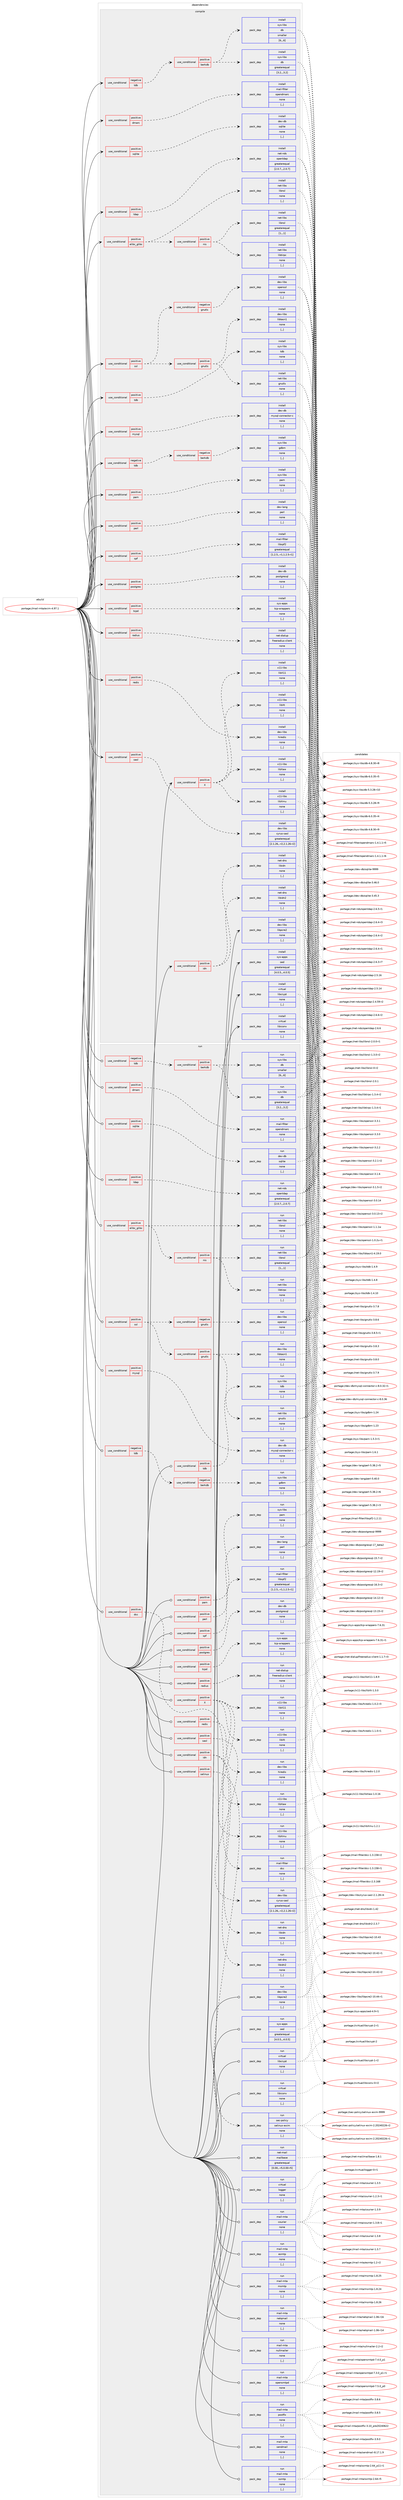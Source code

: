 digraph prolog {

# *************
# Graph options
# *************

newrank=true;
concentrate=true;
compound=true;
graph [rankdir=LR,fontname=Helvetica,fontsize=10,ranksep=1.5];#, ranksep=2.5, nodesep=0.2];
edge  [arrowhead=vee];
node  [fontname=Helvetica,fontsize=10];

# **********
# The ebuild
# **********

subgraph cluster_leftcol {
color=gray;
label=<<i>ebuild</i>>;
id [label="portage://mail-mta/exim-4.97.1", color=red, width=4, href="../mail-mta/exim-4.97.1.svg"];
}

# ****************
# The dependencies
# ****************

subgraph cluster_midcol {
color=gray;
label=<<i>dependencies</i>>;
subgraph cluster_compile {
fillcolor="#eeeeee";
style=filled;
label=<<i>compile</i>>;
subgraph cond70440 {
dependency280098 [label=<<TABLE BORDER="0" CELLBORDER="1" CELLSPACING="0" CELLPADDING="4"><TR><TD ROWSPAN="3" CELLPADDING="10">use_conditional</TD></TR><TR><TD>negative</TD></TR><TR><TD>tdb</TD></TR></TABLE>>, shape=none, color=red];
subgraph cond70441 {
dependency280099 [label=<<TABLE BORDER="0" CELLBORDER="1" CELLSPACING="0" CELLPADDING="4"><TR><TD ROWSPAN="3" CELLPADDING="10">use_conditional</TD></TR><TR><TD>negative</TD></TR><TR><TD>berkdb</TD></TR></TABLE>>, shape=none, color=red];
subgraph pack207333 {
dependency280100 [label=<<TABLE BORDER="0" CELLBORDER="1" CELLSPACING="0" CELLPADDING="4" WIDTH="220"><TR><TD ROWSPAN="6" CELLPADDING="30">pack_dep</TD></TR><TR><TD WIDTH="110">install</TD></TR><TR><TD>sys-libs</TD></TR><TR><TD>gdbm</TD></TR><TR><TD>none</TD></TR><TR><TD>[,,]</TD></TR></TABLE>>, shape=none, color=blue];
}
dependency280099:e -> dependency280100:w [weight=20,style="dashed",arrowhead="vee"];
}
dependency280098:e -> dependency280099:w [weight=20,style="dashed",arrowhead="vee"];
}
id:e -> dependency280098:w [weight=20,style="solid",arrowhead="vee"];
subgraph cond70442 {
dependency280101 [label=<<TABLE BORDER="0" CELLBORDER="1" CELLSPACING="0" CELLPADDING="4"><TR><TD ROWSPAN="3" CELLPADDING="10">use_conditional</TD></TR><TR><TD>negative</TD></TR><TR><TD>tdb</TD></TR></TABLE>>, shape=none, color=red];
subgraph cond70443 {
dependency280102 [label=<<TABLE BORDER="0" CELLBORDER="1" CELLSPACING="0" CELLPADDING="4"><TR><TD ROWSPAN="3" CELLPADDING="10">use_conditional</TD></TR><TR><TD>positive</TD></TR><TR><TD>berkdb</TD></TR></TABLE>>, shape=none, color=red];
subgraph pack207334 {
dependency280103 [label=<<TABLE BORDER="0" CELLBORDER="1" CELLSPACING="0" CELLPADDING="4" WIDTH="220"><TR><TD ROWSPAN="6" CELLPADDING="30">pack_dep</TD></TR><TR><TD WIDTH="110">install</TD></TR><TR><TD>sys-libs</TD></TR><TR><TD>db</TD></TR><TR><TD>greaterequal</TD></TR><TR><TD>[3.2,,,3.2]</TD></TR></TABLE>>, shape=none, color=blue];
}
dependency280102:e -> dependency280103:w [weight=20,style="dashed",arrowhead="vee"];
subgraph pack207335 {
dependency280104 [label=<<TABLE BORDER="0" CELLBORDER="1" CELLSPACING="0" CELLPADDING="4" WIDTH="220"><TR><TD ROWSPAN="6" CELLPADDING="30">pack_dep</TD></TR><TR><TD WIDTH="110">install</TD></TR><TR><TD>sys-libs</TD></TR><TR><TD>db</TD></TR><TR><TD>smaller</TD></TR><TR><TD>[6,,,6]</TD></TR></TABLE>>, shape=none, color=blue];
}
dependency280102:e -> dependency280104:w [weight=20,style="dashed",arrowhead="vee"];
}
dependency280101:e -> dependency280102:w [weight=20,style="dashed",arrowhead="vee"];
}
id:e -> dependency280101:w [weight=20,style="solid",arrowhead="vee"];
subgraph cond70444 {
dependency280105 [label=<<TABLE BORDER="0" CELLBORDER="1" CELLSPACING="0" CELLPADDING="4"><TR><TD ROWSPAN="3" CELLPADDING="10">use_conditional</TD></TR><TR><TD>positive</TD></TR><TR><TD>X</TD></TR></TABLE>>, shape=none, color=red];
subgraph pack207336 {
dependency280106 [label=<<TABLE BORDER="0" CELLBORDER="1" CELLSPACING="0" CELLPADDING="4" WIDTH="220"><TR><TD ROWSPAN="6" CELLPADDING="30">pack_dep</TD></TR><TR><TD WIDTH="110">install</TD></TR><TR><TD>x11-libs</TD></TR><TR><TD>libX11</TD></TR><TR><TD>none</TD></TR><TR><TD>[,,]</TD></TR></TABLE>>, shape=none, color=blue];
}
dependency280105:e -> dependency280106:w [weight=20,style="dashed",arrowhead="vee"];
subgraph pack207337 {
dependency280107 [label=<<TABLE BORDER="0" CELLBORDER="1" CELLSPACING="0" CELLPADDING="4" WIDTH="220"><TR><TD ROWSPAN="6" CELLPADDING="30">pack_dep</TD></TR><TR><TD WIDTH="110">install</TD></TR><TR><TD>x11-libs</TD></TR><TR><TD>libXmu</TD></TR><TR><TD>none</TD></TR><TR><TD>[,,]</TD></TR></TABLE>>, shape=none, color=blue];
}
dependency280105:e -> dependency280107:w [weight=20,style="dashed",arrowhead="vee"];
subgraph pack207338 {
dependency280108 [label=<<TABLE BORDER="0" CELLBORDER="1" CELLSPACING="0" CELLPADDING="4" WIDTH="220"><TR><TD ROWSPAN="6" CELLPADDING="30">pack_dep</TD></TR><TR><TD WIDTH="110">install</TD></TR><TR><TD>x11-libs</TD></TR><TR><TD>libXt</TD></TR><TR><TD>none</TD></TR><TR><TD>[,,]</TD></TR></TABLE>>, shape=none, color=blue];
}
dependency280105:e -> dependency280108:w [weight=20,style="dashed",arrowhead="vee"];
subgraph pack207339 {
dependency280109 [label=<<TABLE BORDER="0" CELLBORDER="1" CELLSPACING="0" CELLPADDING="4" WIDTH="220"><TR><TD ROWSPAN="6" CELLPADDING="30">pack_dep</TD></TR><TR><TD WIDTH="110">install</TD></TR><TR><TD>x11-libs</TD></TR><TR><TD>libXaw</TD></TR><TR><TD>none</TD></TR><TR><TD>[,,]</TD></TR></TABLE>>, shape=none, color=blue];
}
dependency280105:e -> dependency280109:w [weight=20,style="dashed",arrowhead="vee"];
}
id:e -> dependency280105:w [weight=20,style="solid",arrowhead="vee"];
subgraph cond70445 {
dependency280110 [label=<<TABLE BORDER="0" CELLBORDER="1" CELLSPACING="0" CELLPADDING="4"><TR><TD ROWSPAN="3" CELLPADDING="10">use_conditional</TD></TR><TR><TD>positive</TD></TR><TR><TD>dmarc</TD></TR></TABLE>>, shape=none, color=red];
subgraph pack207340 {
dependency280111 [label=<<TABLE BORDER="0" CELLBORDER="1" CELLSPACING="0" CELLPADDING="4" WIDTH="220"><TR><TD ROWSPAN="6" CELLPADDING="30">pack_dep</TD></TR><TR><TD WIDTH="110">install</TD></TR><TR><TD>mail-filter</TD></TR><TR><TD>opendmarc</TD></TR><TR><TD>none</TD></TR><TR><TD>[,,]</TD></TR></TABLE>>, shape=none, color=blue];
}
dependency280110:e -> dependency280111:w [weight=20,style="dashed",arrowhead="vee"];
}
id:e -> dependency280110:w [weight=20,style="solid",arrowhead="vee"];
subgraph cond70446 {
dependency280112 [label=<<TABLE BORDER="0" CELLBORDER="1" CELLSPACING="0" CELLPADDING="4"><TR><TD ROWSPAN="3" CELLPADDING="10">use_conditional</TD></TR><TR><TD>positive</TD></TR><TR><TD>elibc_glibc</TD></TR></TABLE>>, shape=none, color=red];
subgraph pack207341 {
dependency280113 [label=<<TABLE BORDER="0" CELLBORDER="1" CELLSPACING="0" CELLPADDING="4" WIDTH="220"><TR><TD ROWSPAN="6" CELLPADDING="30">pack_dep</TD></TR><TR><TD WIDTH="110">install</TD></TR><TR><TD>net-libs</TD></TR><TR><TD>libnsl</TD></TR><TR><TD>none</TD></TR><TR><TD>[,,]</TD></TR></TABLE>>, shape=none, color=blue];
}
dependency280112:e -> dependency280113:w [weight=20,style="dashed",arrowhead="vee"];
subgraph cond70447 {
dependency280114 [label=<<TABLE BORDER="0" CELLBORDER="1" CELLSPACING="0" CELLPADDING="4"><TR><TD ROWSPAN="3" CELLPADDING="10">use_conditional</TD></TR><TR><TD>positive</TD></TR><TR><TD>nis</TD></TR></TABLE>>, shape=none, color=red];
subgraph pack207342 {
dependency280115 [label=<<TABLE BORDER="0" CELLBORDER="1" CELLSPACING="0" CELLPADDING="4" WIDTH="220"><TR><TD ROWSPAN="6" CELLPADDING="30">pack_dep</TD></TR><TR><TD WIDTH="110">install</TD></TR><TR><TD>net-libs</TD></TR><TR><TD>libtirpc</TD></TR><TR><TD>none</TD></TR><TR><TD>[,,]</TD></TR></TABLE>>, shape=none, color=blue];
}
dependency280114:e -> dependency280115:w [weight=20,style="dashed",arrowhead="vee"];
subgraph pack207343 {
dependency280116 [label=<<TABLE BORDER="0" CELLBORDER="1" CELLSPACING="0" CELLPADDING="4" WIDTH="220"><TR><TD ROWSPAN="6" CELLPADDING="30">pack_dep</TD></TR><TR><TD WIDTH="110">install</TD></TR><TR><TD>net-libs</TD></TR><TR><TD>libnsl</TD></TR><TR><TD>greaterequal</TD></TR><TR><TD>[1,,,1]</TD></TR></TABLE>>, shape=none, color=blue];
}
dependency280114:e -> dependency280116:w [weight=20,style="dashed",arrowhead="vee"];
}
dependency280112:e -> dependency280114:w [weight=20,style="dashed",arrowhead="vee"];
}
id:e -> dependency280112:w [weight=20,style="solid",arrowhead="vee"];
subgraph cond70448 {
dependency280117 [label=<<TABLE BORDER="0" CELLBORDER="1" CELLSPACING="0" CELLPADDING="4"><TR><TD ROWSPAN="3" CELLPADDING="10">use_conditional</TD></TR><TR><TD>positive</TD></TR><TR><TD>idn</TD></TR></TABLE>>, shape=none, color=red];
subgraph pack207344 {
dependency280118 [label=<<TABLE BORDER="0" CELLBORDER="1" CELLSPACING="0" CELLPADDING="4" WIDTH="220"><TR><TD ROWSPAN="6" CELLPADDING="30">pack_dep</TD></TR><TR><TD WIDTH="110">install</TD></TR><TR><TD>net-dns</TD></TR><TR><TD>libidn</TD></TR><TR><TD>none</TD></TR><TR><TD>[,,]</TD></TR></TABLE>>, shape=none, color=blue];
}
dependency280117:e -> dependency280118:w [weight=20,style="dashed",arrowhead="vee"];
subgraph pack207345 {
dependency280119 [label=<<TABLE BORDER="0" CELLBORDER="1" CELLSPACING="0" CELLPADDING="4" WIDTH="220"><TR><TD ROWSPAN="6" CELLPADDING="30">pack_dep</TD></TR><TR><TD WIDTH="110">install</TD></TR><TR><TD>net-dns</TD></TR><TR><TD>libidn2</TD></TR><TR><TD>none</TD></TR><TR><TD>[,,]</TD></TR></TABLE>>, shape=none, color=blue];
}
dependency280117:e -> dependency280119:w [weight=20,style="dashed",arrowhead="vee"];
}
id:e -> dependency280117:w [weight=20,style="solid",arrowhead="vee"];
subgraph cond70449 {
dependency280120 [label=<<TABLE BORDER="0" CELLBORDER="1" CELLSPACING="0" CELLPADDING="4"><TR><TD ROWSPAN="3" CELLPADDING="10">use_conditional</TD></TR><TR><TD>positive</TD></TR><TR><TD>ldap</TD></TR></TABLE>>, shape=none, color=red];
subgraph pack207346 {
dependency280121 [label=<<TABLE BORDER="0" CELLBORDER="1" CELLSPACING="0" CELLPADDING="4" WIDTH="220"><TR><TD ROWSPAN="6" CELLPADDING="30">pack_dep</TD></TR><TR><TD WIDTH="110">install</TD></TR><TR><TD>net-nds</TD></TR><TR><TD>openldap</TD></TR><TR><TD>greaterequal</TD></TR><TR><TD>[2.0.7,,,2.0.7]</TD></TR></TABLE>>, shape=none, color=blue];
}
dependency280120:e -> dependency280121:w [weight=20,style="dashed",arrowhead="vee"];
}
id:e -> dependency280120:w [weight=20,style="solid",arrowhead="vee"];
subgraph cond70450 {
dependency280122 [label=<<TABLE BORDER="0" CELLBORDER="1" CELLSPACING="0" CELLPADDING="4"><TR><TD ROWSPAN="3" CELLPADDING="10">use_conditional</TD></TR><TR><TD>positive</TD></TR><TR><TD>mysql</TD></TR></TABLE>>, shape=none, color=red];
subgraph pack207347 {
dependency280123 [label=<<TABLE BORDER="0" CELLBORDER="1" CELLSPACING="0" CELLPADDING="4" WIDTH="220"><TR><TD ROWSPAN="6" CELLPADDING="30">pack_dep</TD></TR><TR><TD WIDTH="110">install</TD></TR><TR><TD>dev-db</TD></TR><TR><TD>mysql-connector-c</TD></TR><TR><TD>none</TD></TR><TR><TD>[,,]</TD></TR></TABLE>>, shape=none, color=blue];
}
dependency280122:e -> dependency280123:w [weight=20,style="dashed",arrowhead="vee"];
}
id:e -> dependency280122:w [weight=20,style="solid",arrowhead="vee"];
subgraph cond70451 {
dependency280124 [label=<<TABLE BORDER="0" CELLBORDER="1" CELLSPACING="0" CELLPADDING="4"><TR><TD ROWSPAN="3" CELLPADDING="10">use_conditional</TD></TR><TR><TD>positive</TD></TR><TR><TD>pam</TD></TR></TABLE>>, shape=none, color=red];
subgraph pack207348 {
dependency280125 [label=<<TABLE BORDER="0" CELLBORDER="1" CELLSPACING="0" CELLPADDING="4" WIDTH="220"><TR><TD ROWSPAN="6" CELLPADDING="30">pack_dep</TD></TR><TR><TD WIDTH="110">install</TD></TR><TR><TD>sys-libs</TD></TR><TR><TD>pam</TD></TR><TR><TD>none</TD></TR><TR><TD>[,,]</TD></TR></TABLE>>, shape=none, color=blue];
}
dependency280124:e -> dependency280125:w [weight=20,style="dashed",arrowhead="vee"];
}
id:e -> dependency280124:w [weight=20,style="solid",arrowhead="vee"];
subgraph cond70452 {
dependency280126 [label=<<TABLE BORDER="0" CELLBORDER="1" CELLSPACING="0" CELLPADDING="4"><TR><TD ROWSPAN="3" CELLPADDING="10">use_conditional</TD></TR><TR><TD>positive</TD></TR><TR><TD>perl</TD></TR></TABLE>>, shape=none, color=red];
subgraph pack207349 {
dependency280127 [label=<<TABLE BORDER="0" CELLBORDER="1" CELLSPACING="0" CELLPADDING="4" WIDTH="220"><TR><TD ROWSPAN="6" CELLPADDING="30">pack_dep</TD></TR><TR><TD WIDTH="110">install</TD></TR><TR><TD>dev-lang</TD></TR><TR><TD>perl</TD></TR><TR><TD>none</TD></TR><TR><TD>[,,]</TD></TR></TABLE>>, shape=none, color=blue];
}
dependency280126:e -> dependency280127:w [weight=20,style="dashed",arrowhead="vee"];
}
id:e -> dependency280126:w [weight=20,style="solid",arrowhead="vee"];
subgraph cond70453 {
dependency280128 [label=<<TABLE BORDER="0" CELLBORDER="1" CELLSPACING="0" CELLPADDING="4"><TR><TD ROWSPAN="3" CELLPADDING="10">use_conditional</TD></TR><TR><TD>positive</TD></TR><TR><TD>postgres</TD></TR></TABLE>>, shape=none, color=red];
subgraph pack207350 {
dependency280129 [label=<<TABLE BORDER="0" CELLBORDER="1" CELLSPACING="0" CELLPADDING="4" WIDTH="220"><TR><TD ROWSPAN="6" CELLPADDING="30">pack_dep</TD></TR><TR><TD WIDTH="110">install</TD></TR><TR><TD>dev-db</TD></TR><TR><TD>postgresql</TD></TR><TR><TD>none</TD></TR><TR><TD>[,,]</TD></TR></TABLE>>, shape=none, color=blue];
}
dependency280128:e -> dependency280129:w [weight=20,style="dashed",arrowhead="vee"];
}
id:e -> dependency280128:w [weight=20,style="solid",arrowhead="vee"];
subgraph cond70454 {
dependency280130 [label=<<TABLE BORDER="0" CELLBORDER="1" CELLSPACING="0" CELLPADDING="4"><TR><TD ROWSPAN="3" CELLPADDING="10">use_conditional</TD></TR><TR><TD>positive</TD></TR><TR><TD>radius</TD></TR></TABLE>>, shape=none, color=red];
subgraph pack207351 {
dependency280131 [label=<<TABLE BORDER="0" CELLBORDER="1" CELLSPACING="0" CELLPADDING="4" WIDTH="220"><TR><TD ROWSPAN="6" CELLPADDING="30">pack_dep</TD></TR><TR><TD WIDTH="110">install</TD></TR><TR><TD>net-dialup</TD></TR><TR><TD>freeradius-client</TD></TR><TR><TD>none</TD></TR><TR><TD>[,,]</TD></TR></TABLE>>, shape=none, color=blue];
}
dependency280130:e -> dependency280131:w [weight=20,style="dashed",arrowhead="vee"];
}
id:e -> dependency280130:w [weight=20,style="solid",arrowhead="vee"];
subgraph cond70455 {
dependency280132 [label=<<TABLE BORDER="0" CELLBORDER="1" CELLSPACING="0" CELLPADDING="4"><TR><TD ROWSPAN="3" CELLPADDING="10">use_conditional</TD></TR><TR><TD>positive</TD></TR><TR><TD>redis</TD></TR></TABLE>>, shape=none, color=red];
subgraph pack207352 {
dependency280133 [label=<<TABLE BORDER="0" CELLBORDER="1" CELLSPACING="0" CELLPADDING="4" WIDTH="220"><TR><TD ROWSPAN="6" CELLPADDING="30">pack_dep</TD></TR><TR><TD WIDTH="110">install</TD></TR><TR><TD>dev-libs</TD></TR><TR><TD>hiredis</TD></TR><TR><TD>none</TD></TR><TR><TD>[,,]</TD></TR></TABLE>>, shape=none, color=blue];
}
dependency280132:e -> dependency280133:w [weight=20,style="dashed",arrowhead="vee"];
}
id:e -> dependency280132:w [weight=20,style="solid",arrowhead="vee"];
subgraph cond70456 {
dependency280134 [label=<<TABLE BORDER="0" CELLBORDER="1" CELLSPACING="0" CELLPADDING="4"><TR><TD ROWSPAN="3" CELLPADDING="10">use_conditional</TD></TR><TR><TD>positive</TD></TR><TR><TD>sasl</TD></TR></TABLE>>, shape=none, color=red];
subgraph pack207353 {
dependency280135 [label=<<TABLE BORDER="0" CELLBORDER="1" CELLSPACING="0" CELLPADDING="4" WIDTH="220"><TR><TD ROWSPAN="6" CELLPADDING="30">pack_dep</TD></TR><TR><TD WIDTH="110">install</TD></TR><TR><TD>dev-libs</TD></TR><TR><TD>cyrus-sasl</TD></TR><TR><TD>greaterequal</TD></TR><TR><TD>[2.1.26,,-r2,2.1.26-r2]</TD></TR></TABLE>>, shape=none, color=blue];
}
dependency280134:e -> dependency280135:w [weight=20,style="dashed",arrowhead="vee"];
}
id:e -> dependency280134:w [weight=20,style="solid",arrowhead="vee"];
subgraph cond70457 {
dependency280136 [label=<<TABLE BORDER="0" CELLBORDER="1" CELLSPACING="0" CELLPADDING="4"><TR><TD ROWSPAN="3" CELLPADDING="10">use_conditional</TD></TR><TR><TD>positive</TD></TR><TR><TD>spf</TD></TR></TABLE>>, shape=none, color=red];
subgraph pack207354 {
dependency280137 [label=<<TABLE BORDER="0" CELLBORDER="1" CELLSPACING="0" CELLPADDING="4" WIDTH="220"><TR><TD ROWSPAN="6" CELLPADDING="30">pack_dep</TD></TR><TR><TD WIDTH="110">install</TD></TR><TR><TD>mail-filter</TD></TR><TR><TD>libspf2</TD></TR><TR><TD>greaterequal</TD></TR><TR><TD>[1.2.5,,-r1,1.2.5-r1]</TD></TR></TABLE>>, shape=none, color=blue];
}
dependency280136:e -> dependency280137:w [weight=20,style="dashed",arrowhead="vee"];
}
id:e -> dependency280136:w [weight=20,style="solid",arrowhead="vee"];
subgraph cond70458 {
dependency280138 [label=<<TABLE BORDER="0" CELLBORDER="1" CELLSPACING="0" CELLPADDING="4"><TR><TD ROWSPAN="3" CELLPADDING="10">use_conditional</TD></TR><TR><TD>positive</TD></TR><TR><TD>sqlite</TD></TR></TABLE>>, shape=none, color=red];
subgraph pack207355 {
dependency280139 [label=<<TABLE BORDER="0" CELLBORDER="1" CELLSPACING="0" CELLPADDING="4" WIDTH="220"><TR><TD ROWSPAN="6" CELLPADDING="30">pack_dep</TD></TR><TR><TD WIDTH="110">install</TD></TR><TR><TD>dev-db</TD></TR><TR><TD>sqlite</TD></TR><TR><TD>none</TD></TR><TR><TD>[,,]</TD></TR></TABLE>>, shape=none, color=blue];
}
dependency280138:e -> dependency280139:w [weight=20,style="dashed",arrowhead="vee"];
}
id:e -> dependency280138:w [weight=20,style="solid",arrowhead="vee"];
subgraph cond70459 {
dependency280140 [label=<<TABLE BORDER="0" CELLBORDER="1" CELLSPACING="0" CELLPADDING="4"><TR><TD ROWSPAN="3" CELLPADDING="10">use_conditional</TD></TR><TR><TD>positive</TD></TR><TR><TD>ssl</TD></TR></TABLE>>, shape=none, color=red];
subgraph cond70460 {
dependency280141 [label=<<TABLE BORDER="0" CELLBORDER="1" CELLSPACING="0" CELLPADDING="4"><TR><TD ROWSPAN="3" CELLPADDING="10">use_conditional</TD></TR><TR><TD>positive</TD></TR><TR><TD>gnutls</TD></TR></TABLE>>, shape=none, color=red];
subgraph pack207356 {
dependency280142 [label=<<TABLE BORDER="0" CELLBORDER="1" CELLSPACING="0" CELLPADDING="4" WIDTH="220"><TR><TD ROWSPAN="6" CELLPADDING="30">pack_dep</TD></TR><TR><TD WIDTH="110">install</TD></TR><TR><TD>net-libs</TD></TR><TR><TD>gnutls</TD></TR><TR><TD>none</TD></TR><TR><TD>[,,]</TD></TR></TABLE>>, shape=none, color=blue];
}
dependency280141:e -> dependency280142:w [weight=20,style="dashed",arrowhead="vee"];
subgraph pack207357 {
dependency280143 [label=<<TABLE BORDER="0" CELLBORDER="1" CELLSPACING="0" CELLPADDING="4" WIDTH="220"><TR><TD ROWSPAN="6" CELLPADDING="30">pack_dep</TD></TR><TR><TD WIDTH="110">install</TD></TR><TR><TD>dev-libs</TD></TR><TR><TD>libtasn1</TD></TR><TR><TD>none</TD></TR><TR><TD>[,,]</TD></TR></TABLE>>, shape=none, color=blue];
}
dependency280141:e -> dependency280143:w [weight=20,style="dashed",arrowhead="vee"];
}
dependency280140:e -> dependency280141:w [weight=20,style="dashed",arrowhead="vee"];
subgraph cond70461 {
dependency280144 [label=<<TABLE BORDER="0" CELLBORDER="1" CELLSPACING="0" CELLPADDING="4"><TR><TD ROWSPAN="3" CELLPADDING="10">use_conditional</TD></TR><TR><TD>negative</TD></TR><TR><TD>gnutls</TD></TR></TABLE>>, shape=none, color=red];
subgraph pack207358 {
dependency280145 [label=<<TABLE BORDER="0" CELLBORDER="1" CELLSPACING="0" CELLPADDING="4" WIDTH="220"><TR><TD ROWSPAN="6" CELLPADDING="30">pack_dep</TD></TR><TR><TD WIDTH="110">install</TD></TR><TR><TD>dev-libs</TD></TR><TR><TD>openssl</TD></TR><TR><TD>none</TD></TR><TR><TD>[,,]</TD></TR></TABLE>>, shape=none, color=blue];
}
dependency280144:e -> dependency280145:w [weight=20,style="dashed",arrowhead="vee"];
}
dependency280140:e -> dependency280144:w [weight=20,style="dashed",arrowhead="vee"];
}
id:e -> dependency280140:w [weight=20,style="solid",arrowhead="vee"];
subgraph cond70462 {
dependency280146 [label=<<TABLE BORDER="0" CELLBORDER="1" CELLSPACING="0" CELLPADDING="4"><TR><TD ROWSPAN="3" CELLPADDING="10">use_conditional</TD></TR><TR><TD>positive</TD></TR><TR><TD>tcpd</TD></TR></TABLE>>, shape=none, color=red];
subgraph pack207359 {
dependency280147 [label=<<TABLE BORDER="0" CELLBORDER="1" CELLSPACING="0" CELLPADDING="4" WIDTH="220"><TR><TD ROWSPAN="6" CELLPADDING="30">pack_dep</TD></TR><TR><TD WIDTH="110">install</TD></TR><TR><TD>sys-apps</TD></TR><TR><TD>tcp-wrappers</TD></TR><TR><TD>none</TD></TR><TR><TD>[,,]</TD></TR></TABLE>>, shape=none, color=blue];
}
dependency280146:e -> dependency280147:w [weight=20,style="dashed",arrowhead="vee"];
}
id:e -> dependency280146:w [weight=20,style="solid",arrowhead="vee"];
subgraph cond70463 {
dependency280148 [label=<<TABLE BORDER="0" CELLBORDER="1" CELLSPACING="0" CELLPADDING="4"><TR><TD ROWSPAN="3" CELLPADDING="10">use_conditional</TD></TR><TR><TD>positive</TD></TR><TR><TD>tdb</TD></TR></TABLE>>, shape=none, color=red];
subgraph pack207360 {
dependency280149 [label=<<TABLE BORDER="0" CELLBORDER="1" CELLSPACING="0" CELLPADDING="4" WIDTH="220"><TR><TD ROWSPAN="6" CELLPADDING="30">pack_dep</TD></TR><TR><TD WIDTH="110">install</TD></TR><TR><TD>sys-libs</TD></TR><TR><TD>tdb</TD></TR><TR><TD>none</TD></TR><TR><TD>[,,]</TD></TR></TABLE>>, shape=none, color=blue];
}
dependency280148:e -> dependency280149:w [weight=20,style="dashed",arrowhead="vee"];
}
id:e -> dependency280148:w [weight=20,style="solid",arrowhead="vee"];
subgraph pack207361 {
dependency280150 [label=<<TABLE BORDER="0" CELLBORDER="1" CELLSPACING="0" CELLPADDING="4" WIDTH="220"><TR><TD ROWSPAN="6" CELLPADDING="30">pack_dep</TD></TR><TR><TD WIDTH="110">install</TD></TR><TR><TD>dev-libs</TD></TR><TR><TD>libpcre2</TD></TR><TR><TD>none</TD></TR><TR><TD>[,,]</TD></TR></TABLE>>, shape=none, color=blue];
}
id:e -> dependency280150:w [weight=20,style="solid",arrowhead="vee"];
subgraph pack207362 {
dependency280151 [label=<<TABLE BORDER="0" CELLBORDER="1" CELLSPACING="0" CELLPADDING="4" WIDTH="220"><TR><TD ROWSPAN="6" CELLPADDING="30">pack_dep</TD></TR><TR><TD WIDTH="110">install</TD></TR><TR><TD>sys-apps</TD></TR><TR><TD>sed</TD></TR><TR><TD>greaterequal</TD></TR><TR><TD>[4.0.5,,,4.0.5]</TD></TR></TABLE>>, shape=none, color=blue];
}
id:e -> dependency280151:w [weight=20,style="solid",arrowhead="vee"];
subgraph pack207363 {
dependency280152 [label=<<TABLE BORDER="0" CELLBORDER="1" CELLSPACING="0" CELLPADDING="4" WIDTH="220"><TR><TD ROWSPAN="6" CELLPADDING="30">pack_dep</TD></TR><TR><TD WIDTH="110">install</TD></TR><TR><TD>virtual</TD></TR><TR><TD>libcrypt</TD></TR><TR><TD>none</TD></TR><TR><TD>[,,]</TD></TR></TABLE>>, shape=none, color=blue];
}
id:e -> dependency280152:w [weight=20,style="solid",arrowhead="vee"];
subgraph pack207364 {
dependency280153 [label=<<TABLE BORDER="0" CELLBORDER="1" CELLSPACING="0" CELLPADDING="4" WIDTH="220"><TR><TD ROWSPAN="6" CELLPADDING="30">pack_dep</TD></TR><TR><TD WIDTH="110">install</TD></TR><TR><TD>virtual</TD></TR><TR><TD>libiconv</TD></TR><TR><TD>none</TD></TR><TR><TD>[,,]</TD></TR></TABLE>>, shape=none, color=blue];
}
id:e -> dependency280153:w [weight=20,style="solid",arrowhead="vee"];
}
subgraph cluster_compileandrun {
fillcolor="#eeeeee";
style=filled;
label=<<i>compile and run</i>>;
}
subgraph cluster_run {
fillcolor="#eeeeee";
style=filled;
label=<<i>run</i>>;
subgraph cond70464 {
dependency280154 [label=<<TABLE BORDER="0" CELLBORDER="1" CELLSPACING="0" CELLPADDING="4"><TR><TD ROWSPAN="3" CELLPADDING="10">use_conditional</TD></TR><TR><TD>negative</TD></TR><TR><TD>tdb</TD></TR></TABLE>>, shape=none, color=red];
subgraph cond70465 {
dependency280155 [label=<<TABLE BORDER="0" CELLBORDER="1" CELLSPACING="0" CELLPADDING="4"><TR><TD ROWSPAN="3" CELLPADDING="10">use_conditional</TD></TR><TR><TD>negative</TD></TR><TR><TD>berkdb</TD></TR></TABLE>>, shape=none, color=red];
subgraph pack207365 {
dependency280156 [label=<<TABLE BORDER="0" CELLBORDER="1" CELLSPACING="0" CELLPADDING="4" WIDTH="220"><TR><TD ROWSPAN="6" CELLPADDING="30">pack_dep</TD></TR><TR><TD WIDTH="110">run</TD></TR><TR><TD>sys-libs</TD></TR><TR><TD>gdbm</TD></TR><TR><TD>none</TD></TR><TR><TD>[,,]</TD></TR></TABLE>>, shape=none, color=blue];
}
dependency280155:e -> dependency280156:w [weight=20,style="dashed",arrowhead="vee"];
}
dependency280154:e -> dependency280155:w [weight=20,style="dashed",arrowhead="vee"];
}
id:e -> dependency280154:w [weight=20,style="solid",arrowhead="odot"];
subgraph cond70466 {
dependency280157 [label=<<TABLE BORDER="0" CELLBORDER="1" CELLSPACING="0" CELLPADDING="4"><TR><TD ROWSPAN="3" CELLPADDING="10">use_conditional</TD></TR><TR><TD>negative</TD></TR><TR><TD>tdb</TD></TR></TABLE>>, shape=none, color=red];
subgraph cond70467 {
dependency280158 [label=<<TABLE BORDER="0" CELLBORDER="1" CELLSPACING="0" CELLPADDING="4"><TR><TD ROWSPAN="3" CELLPADDING="10">use_conditional</TD></TR><TR><TD>positive</TD></TR><TR><TD>berkdb</TD></TR></TABLE>>, shape=none, color=red];
subgraph pack207366 {
dependency280159 [label=<<TABLE BORDER="0" CELLBORDER="1" CELLSPACING="0" CELLPADDING="4" WIDTH="220"><TR><TD ROWSPAN="6" CELLPADDING="30">pack_dep</TD></TR><TR><TD WIDTH="110">run</TD></TR><TR><TD>sys-libs</TD></TR><TR><TD>db</TD></TR><TR><TD>greaterequal</TD></TR><TR><TD>[3.2,,,3.2]</TD></TR></TABLE>>, shape=none, color=blue];
}
dependency280158:e -> dependency280159:w [weight=20,style="dashed",arrowhead="vee"];
subgraph pack207367 {
dependency280160 [label=<<TABLE BORDER="0" CELLBORDER="1" CELLSPACING="0" CELLPADDING="4" WIDTH="220"><TR><TD ROWSPAN="6" CELLPADDING="30">pack_dep</TD></TR><TR><TD WIDTH="110">run</TD></TR><TR><TD>sys-libs</TD></TR><TR><TD>db</TD></TR><TR><TD>smaller</TD></TR><TR><TD>[6,,,6]</TD></TR></TABLE>>, shape=none, color=blue];
}
dependency280158:e -> dependency280160:w [weight=20,style="dashed",arrowhead="vee"];
}
dependency280157:e -> dependency280158:w [weight=20,style="dashed",arrowhead="vee"];
}
id:e -> dependency280157:w [weight=20,style="solid",arrowhead="odot"];
subgraph cond70468 {
dependency280161 [label=<<TABLE BORDER="0" CELLBORDER="1" CELLSPACING="0" CELLPADDING="4"><TR><TD ROWSPAN="3" CELLPADDING="10">use_conditional</TD></TR><TR><TD>positive</TD></TR><TR><TD>X</TD></TR></TABLE>>, shape=none, color=red];
subgraph pack207368 {
dependency280162 [label=<<TABLE BORDER="0" CELLBORDER="1" CELLSPACING="0" CELLPADDING="4" WIDTH="220"><TR><TD ROWSPAN="6" CELLPADDING="30">pack_dep</TD></TR><TR><TD WIDTH="110">run</TD></TR><TR><TD>x11-libs</TD></TR><TR><TD>libX11</TD></TR><TR><TD>none</TD></TR><TR><TD>[,,]</TD></TR></TABLE>>, shape=none, color=blue];
}
dependency280161:e -> dependency280162:w [weight=20,style="dashed",arrowhead="vee"];
subgraph pack207369 {
dependency280163 [label=<<TABLE BORDER="0" CELLBORDER="1" CELLSPACING="0" CELLPADDING="4" WIDTH="220"><TR><TD ROWSPAN="6" CELLPADDING="30">pack_dep</TD></TR><TR><TD WIDTH="110">run</TD></TR><TR><TD>x11-libs</TD></TR><TR><TD>libXmu</TD></TR><TR><TD>none</TD></TR><TR><TD>[,,]</TD></TR></TABLE>>, shape=none, color=blue];
}
dependency280161:e -> dependency280163:w [weight=20,style="dashed",arrowhead="vee"];
subgraph pack207370 {
dependency280164 [label=<<TABLE BORDER="0" CELLBORDER="1" CELLSPACING="0" CELLPADDING="4" WIDTH="220"><TR><TD ROWSPAN="6" CELLPADDING="30">pack_dep</TD></TR><TR><TD WIDTH="110">run</TD></TR><TR><TD>x11-libs</TD></TR><TR><TD>libXt</TD></TR><TR><TD>none</TD></TR><TR><TD>[,,]</TD></TR></TABLE>>, shape=none, color=blue];
}
dependency280161:e -> dependency280164:w [weight=20,style="dashed",arrowhead="vee"];
subgraph pack207371 {
dependency280165 [label=<<TABLE BORDER="0" CELLBORDER="1" CELLSPACING="0" CELLPADDING="4" WIDTH="220"><TR><TD ROWSPAN="6" CELLPADDING="30">pack_dep</TD></TR><TR><TD WIDTH="110">run</TD></TR><TR><TD>x11-libs</TD></TR><TR><TD>libXaw</TD></TR><TR><TD>none</TD></TR><TR><TD>[,,]</TD></TR></TABLE>>, shape=none, color=blue];
}
dependency280161:e -> dependency280165:w [weight=20,style="dashed",arrowhead="vee"];
}
id:e -> dependency280161:w [weight=20,style="solid",arrowhead="odot"];
subgraph cond70469 {
dependency280166 [label=<<TABLE BORDER="0" CELLBORDER="1" CELLSPACING="0" CELLPADDING="4"><TR><TD ROWSPAN="3" CELLPADDING="10">use_conditional</TD></TR><TR><TD>positive</TD></TR><TR><TD>dcc</TD></TR></TABLE>>, shape=none, color=red];
subgraph pack207372 {
dependency280167 [label=<<TABLE BORDER="0" CELLBORDER="1" CELLSPACING="0" CELLPADDING="4" WIDTH="220"><TR><TD ROWSPAN="6" CELLPADDING="30">pack_dep</TD></TR><TR><TD WIDTH="110">run</TD></TR><TR><TD>mail-filter</TD></TR><TR><TD>dcc</TD></TR><TR><TD>none</TD></TR><TR><TD>[,,]</TD></TR></TABLE>>, shape=none, color=blue];
}
dependency280166:e -> dependency280167:w [weight=20,style="dashed",arrowhead="vee"];
}
id:e -> dependency280166:w [weight=20,style="solid",arrowhead="odot"];
subgraph cond70470 {
dependency280168 [label=<<TABLE BORDER="0" CELLBORDER="1" CELLSPACING="0" CELLPADDING="4"><TR><TD ROWSPAN="3" CELLPADDING="10">use_conditional</TD></TR><TR><TD>positive</TD></TR><TR><TD>dmarc</TD></TR></TABLE>>, shape=none, color=red];
subgraph pack207373 {
dependency280169 [label=<<TABLE BORDER="0" CELLBORDER="1" CELLSPACING="0" CELLPADDING="4" WIDTH="220"><TR><TD ROWSPAN="6" CELLPADDING="30">pack_dep</TD></TR><TR><TD WIDTH="110">run</TD></TR><TR><TD>mail-filter</TD></TR><TR><TD>opendmarc</TD></TR><TR><TD>none</TD></TR><TR><TD>[,,]</TD></TR></TABLE>>, shape=none, color=blue];
}
dependency280168:e -> dependency280169:w [weight=20,style="dashed",arrowhead="vee"];
}
id:e -> dependency280168:w [weight=20,style="solid",arrowhead="odot"];
subgraph cond70471 {
dependency280170 [label=<<TABLE BORDER="0" CELLBORDER="1" CELLSPACING="0" CELLPADDING="4"><TR><TD ROWSPAN="3" CELLPADDING="10">use_conditional</TD></TR><TR><TD>positive</TD></TR><TR><TD>elibc_glibc</TD></TR></TABLE>>, shape=none, color=red];
subgraph pack207374 {
dependency280171 [label=<<TABLE BORDER="0" CELLBORDER="1" CELLSPACING="0" CELLPADDING="4" WIDTH="220"><TR><TD ROWSPAN="6" CELLPADDING="30">pack_dep</TD></TR><TR><TD WIDTH="110">run</TD></TR><TR><TD>net-libs</TD></TR><TR><TD>libnsl</TD></TR><TR><TD>none</TD></TR><TR><TD>[,,]</TD></TR></TABLE>>, shape=none, color=blue];
}
dependency280170:e -> dependency280171:w [weight=20,style="dashed",arrowhead="vee"];
subgraph cond70472 {
dependency280172 [label=<<TABLE BORDER="0" CELLBORDER="1" CELLSPACING="0" CELLPADDING="4"><TR><TD ROWSPAN="3" CELLPADDING="10">use_conditional</TD></TR><TR><TD>positive</TD></TR><TR><TD>nis</TD></TR></TABLE>>, shape=none, color=red];
subgraph pack207375 {
dependency280173 [label=<<TABLE BORDER="0" CELLBORDER="1" CELLSPACING="0" CELLPADDING="4" WIDTH="220"><TR><TD ROWSPAN="6" CELLPADDING="30">pack_dep</TD></TR><TR><TD WIDTH="110">run</TD></TR><TR><TD>net-libs</TD></TR><TR><TD>libtirpc</TD></TR><TR><TD>none</TD></TR><TR><TD>[,,]</TD></TR></TABLE>>, shape=none, color=blue];
}
dependency280172:e -> dependency280173:w [weight=20,style="dashed",arrowhead="vee"];
subgraph pack207376 {
dependency280174 [label=<<TABLE BORDER="0" CELLBORDER="1" CELLSPACING="0" CELLPADDING="4" WIDTH="220"><TR><TD ROWSPAN="6" CELLPADDING="30">pack_dep</TD></TR><TR><TD WIDTH="110">run</TD></TR><TR><TD>net-libs</TD></TR><TR><TD>libnsl</TD></TR><TR><TD>greaterequal</TD></TR><TR><TD>[1,,,1]</TD></TR></TABLE>>, shape=none, color=blue];
}
dependency280172:e -> dependency280174:w [weight=20,style="dashed",arrowhead="vee"];
}
dependency280170:e -> dependency280172:w [weight=20,style="dashed",arrowhead="vee"];
}
id:e -> dependency280170:w [weight=20,style="solid",arrowhead="odot"];
subgraph cond70473 {
dependency280175 [label=<<TABLE BORDER="0" CELLBORDER="1" CELLSPACING="0" CELLPADDING="4"><TR><TD ROWSPAN="3" CELLPADDING="10">use_conditional</TD></TR><TR><TD>positive</TD></TR><TR><TD>idn</TD></TR></TABLE>>, shape=none, color=red];
subgraph pack207377 {
dependency280176 [label=<<TABLE BORDER="0" CELLBORDER="1" CELLSPACING="0" CELLPADDING="4" WIDTH="220"><TR><TD ROWSPAN="6" CELLPADDING="30">pack_dep</TD></TR><TR><TD WIDTH="110">run</TD></TR><TR><TD>net-dns</TD></TR><TR><TD>libidn</TD></TR><TR><TD>none</TD></TR><TR><TD>[,,]</TD></TR></TABLE>>, shape=none, color=blue];
}
dependency280175:e -> dependency280176:w [weight=20,style="dashed",arrowhead="vee"];
subgraph pack207378 {
dependency280177 [label=<<TABLE BORDER="0" CELLBORDER="1" CELLSPACING="0" CELLPADDING="4" WIDTH="220"><TR><TD ROWSPAN="6" CELLPADDING="30">pack_dep</TD></TR><TR><TD WIDTH="110">run</TD></TR><TR><TD>net-dns</TD></TR><TR><TD>libidn2</TD></TR><TR><TD>none</TD></TR><TR><TD>[,,]</TD></TR></TABLE>>, shape=none, color=blue];
}
dependency280175:e -> dependency280177:w [weight=20,style="dashed",arrowhead="vee"];
}
id:e -> dependency280175:w [weight=20,style="solid",arrowhead="odot"];
subgraph cond70474 {
dependency280178 [label=<<TABLE BORDER="0" CELLBORDER="1" CELLSPACING="0" CELLPADDING="4"><TR><TD ROWSPAN="3" CELLPADDING="10">use_conditional</TD></TR><TR><TD>positive</TD></TR><TR><TD>ldap</TD></TR></TABLE>>, shape=none, color=red];
subgraph pack207379 {
dependency280179 [label=<<TABLE BORDER="0" CELLBORDER="1" CELLSPACING="0" CELLPADDING="4" WIDTH="220"><TR><TD ROWSPAN="6" CELLPADDING="30">pack_dep</TD></TR><TR><TD WIDTH="110">run</TD></TR><TR><TD>net-nds</TD></TR><TR><TD>openldap</TD></TR><TR><TD>greaterequal</TD></TR><TR><TD>[2.0.7,,,2.0.7]</TD></TR></TABLE>>, shape=none, color=blue];
}
dependency280178:e -> dependency280179:w [weight=20,style="dashed",arrowhead="vee"];
}
id:e -> dependency280178:w [weight=20,style="solid",arrowhead="odot"];
subgraph cond70475 {
dependency280180 [label=<<TABLE BORDER="0" CELLBORDER="1" CELLSPACING="0" CELLPADDING="4"><TR><TD ROWSPAN="3" CELLPADDING="10">use_conditional</TD></TR><TR><TD>positive</TD></TR><TR><TD>mysql</TD></TR></TABLE>>, shape=none, color=red];
subgraph pack207380 {
dependency280181 [label=<<TABLE BORDER="0" CELLBORDER="1" CELLSPACING="0" CELLPADDING="4" WIDTH="220"><TR><TD ROWSPAN="6" CELLPADDING="30">pack_dep</TD></TR><TR><TD WIDTH="110">run</TD></TR><TR><TD>dev-db</TD></TR><TR><TD>mysql-connector-c</TD></TR><TR><TD>none</TD></TR><TR><TD>[,,]</TD></TR></TABLE>>, shape=none, color=blue];
}
dependency280180:e -> dependency280181:w [weight=20,style="dashed",arrowhead="vee"];
}
id:e -> dependency280180:w [weight=20,style="solid",arrowhead="odot"];
subgraph cond70476 {
dependency280182 [label=<<TABLE BORDER="0" CELLBORDER="1" CELLSPACING="0" CELLPADDING="4"><TR><TD ROWSPAN="3" CELLPADDING="10">use_conditional</TD></TR><TR><TD>positive</TD></TR><TR><TD>pam</TD></TR></TABLE>>, shape=none, color=red];
subgraph pack207381 {
dependency280183 [label=<<TABLE BORDER="0" CELLBORDER="1" CELLSPACING="0" CELLPADDING="4" WIDTH="220"><TR><TD ROWSPAN="6" CELLPADDING="30">pack_dep</TD></TR><TR><TD WIDTH="110">run</TD></TR><TR><TD>sys-libs</TD></TR><TR><TD>pam</TD></TR><TR><TD>none</TD></TR><TR><TD>[,,]</TD></TR></TABLE>>, shape=none, color=blue];
}
dependency280182:e -> dependency280183:w [weight=20,style="dashed",arrowhead="vee"];
}
id:e -> dependency280182:w [weight=20,style="solid",arrowhead="odot"];
subgraph cond70477 {
dependency280184 [label=<<TABLE BORDER="0" CELLBORDER="1" CELLSPACING="0" CELLPADDING="4"><TR><TD ROWSPAN="3" CELLPADDING="10">use_conditional</TD></TR><TR><TD>positive</TD></TR><TR><TD>perl</TD></TR></TABLE>>, shape=none, color=red];
subgraph pack207382 {
dependency280185 [label=<<TABLE BORDER="0" CELLBORDER="1" CELLSPACING="0" CELLPADDING="4" WIDTH="220"><TR><TD ROWSPAN="6" CELLPADDING="30">pack_dep</TD></TR><TR><TD WIDTH="110">run</TD></TR><TR><TD>dev-lang</TD></TR><TR><TD>perl</TD></TR><TR><TD>none</TD></TR><TR><TD>[,,]</TD></TR></TABLE>>, shape=none, color=blue];
}
dependency280184:e -> dependency280185:w [weight=20,style="dashed",arrowhead="vee"];
}
id:e -> dependency280184:w [weight=20,style="solid",arrowhead="odot"];
subgraph cond70478 {
dependency280186 [label=<<TABLE BORDER="0" CELLBORDER="1" CELLSPACING="0" CELLPADDING="4"><TR><TD ROWSPAN="3" CELLPADDING="10">use_conditional</TD></TR><TR><TD>positive</TD></TR><TR><TD>postgres</TD></TR></TABLE>>, shape=none, color=red];
subgraph pack207383 {
dependency280187 [label=<<TABLE BORDER="0" CELLBORDER="1" CELLSPACING="0" CELLPADDING="4" WIDTH="220"><TR><TD ROWSPAN="6" CELLPADDING="30">pack_dep</TD></TR><TR><TD WIDTH="110">run</TD></TR><TR><TD>dev-db</TD></TR><TR><TD>postgresql</TD></TR><TR><TD>none</TD></TR><TR><TD>[,,]</TD></TR></TABLE>>, shape=none, color=blue];
}
dependency280186:e -> dependency280187:w [weight=20,style="dashed",arrowhead="vee"];
}
id:e -> dependency280186:w [weight=20,style="solid",arrowhead="odot"];
subgraph cond70479 {
dependency280188 [label=<<TABLE BORDER="0" CELLBORDER="1" CELLSPACING="0" CELLPADDING="4"><TR><TD ROWSPAN="3" CELLPADDING="10">use_conditional</TD></TR><TR><TD>positive</TD></TR><TR><TD>radius</TD></TR></TABLE>>, shape=none, color=red];
subgraph pack207384 {
dependency280189 [label=<<TABLE BORDER="0" CELLBORDER="1" CELLSPACING="0" CELLPADDING="4" WIDTH="220"><TR><TD ROWSPAN="6" CELLPADDING="30">pack_dep</TD></TR><TR><TD WIDTH="110">run</TD></TR><TR><TD>net-dialup</TD></TR><TR><TD>freeradius-client</TD></TR><TR><TD>none</TD></TR><TR><TD>[,,]</TD></TR></TABLE>>, shape=none, color=blue];
}
dependency280188:e -> dependency280189:w [weight=20,style="dashed",arrowhead="vee"];
}
id:e -> dependency280188:w [weight=20,style="solid",arrowhead="odot"];
subgraph cond70480 {
dependency280190 [label=<<TABLE BORDER="0" CELLBORDER="1" CELLSPACING="0" CELLPADDING="4"><TR><TD ROWSPAN="3" CELLPADDING="10">use_conditional</TD></TR><TR><TD>positive</TD></TR><TR><TD>redis</TD></TR></TABLE>>, shape=none, color=red];
subgraph pack207385 {
dependency280191 [label=<<TABLE BORDER="0" CELLBORDER="1" CELLSPACING="0" CELLPADDING="4" WIDTH="220"><TR><TD ROWSPAN="6" CELLPADDING="30">pack_dep</TD></TR><TR><TD WIDTH="110">run</TD></TR><TR><TD>dev-libs</TD></TR><TR><TD>hiredis</TD></TR><TR><TD>none</TD></TR><TR><TD>[,,]</TD></TR></TABLE>>, shape=none, color=blue];
}
dependency280190:e -> dependency280191:w [weight=20,style="dashed",arrowhead="vee"];
}
id:e -> dependency280190:w [weight=20,style="solid",arrowhead="odot"];
subgraph cond70481 {
dependency280192 [label=<<TABLE BORDER="0" CELLBORDER="1" CELLSPACING="0" CELLPADDING="4"><TR><TD ROWSPAN="3" CELLPADDING="10">use_conditional</TD></TR><TR><TD>positive</TD></TR><TR><TD>sasl</TD></TR></TABLE>>, shape=none, color=red];
subgraph pack207386 {
dependency280193 [label=<<TABLE BORDER="0" CELLBORDER="1" CELLSPACING="0" CELLPADDING="4" WIDTH="220"><TR><TD ROWSPAN="6" CELLPADDING="30">pack_dep</TD></TR><TR><TD WIDTH="110">run</TD></TR><TR><TD>dev-libs</TD></TR><TR><TD>cyrus-sasl</TD></TR><TR><TD>greaterequal</TD></TR><TR><TD>[2.1.26,,-r2,2.1.26-r2]</TD></TR></TABLE>>, shape=none, color=blue];
}
dependency280192:e -> dependency280193:w [weight=20,style="dashed",arrowhead="vee"];
}
id:e -> dependency280192:w [weight=20,style="solid",arrowhead="odot"];
subgraph cond70482 {
dependency280194 [label=<<TABLE BORDER="0" CELLBORDER="1" CELLSPACING="0" CELLPADDING="4"><TR><TD ROWSPAN="3" CELLPADDING="10">use_conditional</TD></TR><TR><TD>positive</TD></TR><TR><TD>selinux</TD></TR></TABLE>>, shape=none, color=red];
subgraph pack207387 {
dependency280195 [label=<<TABLE BORDER="0" CELLBORDER="1" CELLSPACING="0" CELLPADDING="4" WIDTH="220"><TR><TD ROWSPAN="6" CELLPADDING="30">pack_dep</TD></TR><TR><TD WIDTH="110">run</TD></TR><TR><TD>sec-policy</TD></TR><TR><TD>selinux-exim</TD></TR><TR><TD>none</TD></TR><TR><TD>[,,]</TD></TR></TABLE>>, shape=none, color=blue];
}
dependency280194:e -> dependency280195:w [weight=20,style="dashed",arrowhead="vee"];
}
id:e -> dependency280194:w [weight=20,style="solid",arrowhead="odot"];
subgraph cond70483 {
dependency280196 [label=<<TABLE BORDER="0" CELLBORDER="1" CELLSPACING="0" CELLPADDING="4"><TR><TD ROWSPAN="3" CELLPADDING="10">use_conditional</TD></TR><TR><TD>positive</TD></TR><TR><TD>spf</TD></TR></TABLE>>, shape=none, color=red];
subgraph pack207388 {
dependency280197 [label=<<TABLE BORDER="0" CELLBORDER="1" CELLSPACING="0" CELLPADDING="4" WIDTH="220"><TR><TD ROWSPAN="6" CELLPADDING="30">pack_dep</TD></TR><TR><TD WIDTH="110">run</TD></TR><TR><TD>mail-filter</TD></TR><TR><TD>libspf2</TD></TR><TR><TD>greaterequal</TD></TR><TR><TD>[1.2.5,,-r1,1.2.5-r1]</TD></TR></TABLE>>, shape=none, color=blue];
}
dependency280196:e -> dependency280197:w [weight=20,style="dashed",arrowhead="vee"];
}
id:e -> dependency280196:w [weight=20,style="solid",arrowhead="odot"];
subgraph cond70484 {
dependency280198 [label=<<TABLE BORDER="0" CELLBORDER="1" CELLSPACING="0" CELLPADDING="4"><TR><TD ROWSPAN="3" CELLPADDING="10">use_conditional</TD></TR><TR><TD>positive</TD></TR><TR><TD>sqlite</TD></TR></TABLE>>, shape=none, color=red];
subgraph pack207389 {
dependency280199 [label=<<TABLE BORDER="0" CELLBORDER="1" CELLSPACING="0" CELLPADDING="4" WIDTH="220"><TR><TD ROWSPAN="6" CELLPADDING="30">pack_dep</TD></TR><TR><TD WIDTH="110">run</TD></TR><TR><TD>dev-db</TD></TR><TR><TD>sqlite</TD></TR><TR><TD>none</TD></TR><TR><TD>[,,]</TD></TR></TABLE>>, shape=none, color=blue];
}
dependency280198:e -> dependency280199:w [weight=20,style="dashed",arrowhead="vee"];
}
id:e -> dependency280198:w [weight=20,style="solid",arrowhead="odot"];
subgraph cond70485 {
dependency280200 [label=<<TABLE BORDER="0" CELLBORDER="1" CELLSPACING="0" CELLPADDING="4"><TR><TD ROWSPAN="3" CELLPADDING="10">use_conditional</TD></TR><TR><TD>positive</TD></TR><TR><TD>ssl</TD></TR></TABLE>>, shape=none, color=red];
subgraph cond70486 {
dependency280201 [label=<<TABLE BORDER="0" CELLBORDER="1" CELLSPACING="0" CELLPADDING="4"><TR><TD ROWSPAN="3" CELLPADDING="10">use_conditional</TD></TR><TR><TD>positive</TD></TR><TR><TD>gnutls</TD></TR></TABLE>>, shape=none, color=red];
subgraph pack207390 {
dependency280202 [label=<<TABLE BORDER="0" CELLBORDER="1" CELLSPACING="0" CELLPADDING="4" WIDTH="220"><TR><TD ROWSPAN="6" CELLPADDING="30">pack_dep</TD></TR><TR><TD WIDTH="110">run</TD></TR><TR><TD>net-libs</TD></TR><TR><TD>gnutls</TD></TR><TR><TD>none</TD></TR><TR><TD>[,,]</TD></TR></TABLE>>, shape=none, color=blue];
}
dependency280201:e -> dependency280202:w [weight=20,style="dashed",arrowhead="vee"];
subgraph pack207391 {
dependency280203 [label=<<TABLE BORDER="0" CELLBORDER="1" CELLSPACING="0" CELLPADDING="4" WIDTH="220"><TR><TD ROWSPAN="6" CELLPADDING="30">pack_dep</TD></TR><TR><TD WIDTH="110">run</TD></TR><TR><TD>dev-libs</TD></TR><TR><TD>libtasn1</TD></TR><TR><TD>none</TD></TR><TR><TD>[,,]</TD></TR></TABLE>>, shape=none, color=blue];
}
dependency280201:e -> dependency280203:w [weight=20,style="dashed",arrowhead="vee"];
}
dependency280200:e -> dependency280201:w [weight=20,style="dashed",arrowhead="vee"];
subgraph cond70487 {
dependency280204 [label=<<TABLE BORDER="0" CELLBORDER="1" CELLSPACING="0" CELLPADDING="4"><TR><TD ROWSPAN="3" CELLPADDING="10">use_conditional</TD></TR><TR><TD>negative</TD></TR><TR><TD>gnutls</TD></TR></TABLE>>, shape=none, color=red];
subgraph pack207392 {
dependency280205 [label=<<TABLE BORDER="0" CELLBORDER="1" CELLSPACING="0" CELLPADDING="4" WIDTH="220"><TR><TD ROWSPAN="6" CELLPADDING="30">pack_dep</TD></TR><TR><TD WIDTH="110">run</TD></TR><TR><TD>dev-libs</TD></TR><TR><TD>openssl</TD></TR><TR><TD>none</TD></TR><TR><TD>[,,]</TD></TR></TABLE>>, shape=none, color=blue];
}
dependency280204:e -> dependency280205:w [weight=20,style="dashed",arrowhead="vee"];
}
dependency280200:e -> dependency280204:w [weight=20,style="dashed",arrowhead="vee"];
}
id:e -> dependency280200:w [weight=20,style="solid",arrowhead="odot"];
subgraph cond70488 {
dependency280206 [label=<<TABLE BORDER="0" CELLBORDER="1" CELLSPACING="0" CELLPADDING="4"><TR><TD ROWSPAN="3" CELLPADDING="10">use_conditional</TD></TR><TR><TD>positive</TD></TR><TR><TD>tcpd</TD></TR></TABLE>>, shape=none, color=red];
subgraph pack207393 {
dependency280207 [label=<<TABLE BORDER="0" CELLBORDER="1" CELLSPACING="0" CELLPADDING="4" WIDTH="220"><TR><TD ROWSPAN="6" CELLPADDING="30">pack_dep</TD></TR><TR><TD WIDTH="110">run</TD></TR><TR><TD>sys-apps</TD></TR><TR><TD>tcp-wrappers</TD></TR><TR><TD>none</TD></TR><TR><TD>[,,]</TD></TR></TABLE>>, shape=none, color=blue];
}
dependency280206:e -> dependency280207:w [weight=20,style="dashed",arrowhead="vee"];
}
id:e -> dependency280206:w [weight=20,style="solid",arrowhead="odot"];
subgraph cond70489 {
dependency280208 [label=<<TABLE BORDER="0" CELLBORDER="1" CELLSPACING="0" CELLPADDING="4"><TR><TD ROWSPAN="3" CELLPADDING="10">use_conditional</TD></TR><TR><TD>positive</TD></TR><TR><TD>tdb</TD></TR></TABLE>>, shape=none, color=red];
subgraph pack207394 {
dependency280209 [label=<<TABLE BORDER="0" CELLBORDER="1" CELLSPACING="0" CELLPADDING="4" WIDTH="220"><TR><TD ROWSPAN="6" CELLPADDING="30">pack_dep</TD></TR><TR><TD WIDTH="110">run</TD></TR><TR><TD>sys-libs</TD></TR><TR><TD>tdb</TD></TR><TR><TD>none</TD></TR><TR><TD>[,,]</TD></TR></TABLE>>, shape=none, color=blue];
}
dependency280208:e -> dependency280209:w [weight=20,style="dashed",arrowhead="vee"];
}
id:e -> dependency280208:w [weight=20,style="solid",arrowhead="odot"];
subgraph pack207395 {
dependency280210 [label=<<TABLE BORDER="0" CELLBORDER="1" CELLSPACING="0" CELLPADDING="4" WIDTH="220"><TR><TD ROWSPAN="6" CELLPADDING="30">pack_dep</TD></TR><TR><TD WIDTH="110">run</TD></TR><TR><TD>dev-libs</TD></TR><TR><TD>libpcre2</TD></TR><TR><TD>none</TD></TR><TR><TD>[,,]</TD></TR></TABLE>>, shape=none, color=blue];
}
id:e -> dependency280210:w [weight=20,style="solid",arrowhead="odot"];
subgraph pack207396 {
dependency280211 [label=<<TABLE BORDER="0" CELLBORDER="1" CELLSPACING="0" CELLPADDING="4" WIDTH="220"><TR><TD ROWSPAN="6" CELLPADDING="30">pack_dep</TD></TR><TR><TD WIDTH="110">run</TD></TR><TR><TD>net-mail</TD></TR><TR><TD>mailbase</TD></TR><TR><TD>greaterequal</TD></TR><TR><TD>[0.00,,-r5,0.00-r5]</TD></TR></TABLE>>, shape=none, color=blue];
}
id:e -> dependency280211:w [weight=20,style="solid",arrowhead="odot"];
subgraph pack207397 {
dependency280212 [label=<<TABLE BORDER="0" CELLBORDER="1" CELLSPACING="0" CELLPADDING="4" WIDTH="220"><TR><TD ROWSPAN="6" CELLPADDING="30">pack_dep</TD></TR><TR><TD WIDTH="110">run</TD></TR><TR><TD>sys-apps</TD></TR><TR><TD>sed</TD></TR><TR><TD>greaterequal</TD></TR><TR><TD>[4.0.5,,,4.0.5]</TD></TR></TABLE>>, shape=none, color=blue];
}
id:e -> dependency280212:w [weight=20,style="solid",arrowhead="odot"];
subgraph pack207398 {
dependency280213 [label=<<TABLE BORDER="0" CELLBORDER="1" CELLSPACING="0" CELLPADDING="4" WIDTH="220"><TR><TD ROWSPAN="6" CELLPADDING="30">pack_dep</TD></TR><TR><TD WIDTH="110">run</TD></TR><TR><TD>virtual</TD></TR><TR><TD>libcrypt</TD></TR><TR><TD>none</TD></TR><TR><TD>[,,]</TD></TR></TABLE>>, shape=none, color=blue];
}
id:e -> dependency280213:w [weight=20,style="solid",arrowhead="odot"];
subgraph pack207399 {
dependency280214 [label=<<TABLE BORDER="0" CELLBORDER="1" CELLSPACING="0" CELLPADDING="4" WIDTH="220"><TR><TD ROWSPAN="6" CELLPADDING="30">pack_dep</TD></TR><TR><TD WIDTH="110">run</TD></TR><TR><TD>virtual</TD></TR><TR><TD>libiconv</TD></TR><TR><TD>none</TD></TR><TR><TD>[,,]</TD></TR></TABLE>>, shape=none, color=blue];
}
id:e -> dependency280214:w [weight=20,style="solid",arrowhead="odot"];
subgraph pack207400 {
dependency280215 [label=<<TABLE BORDER="0" CELLBORDER="1" CELLSPACING="0" CELLPADDING="4" WIDTH="220"><TR><TD ROWSPAN="6" CELLPADDING="30">pack_dep</TD></TR><TR><TD WIDTH="110">run</TD></TR><TR><TD>virtual</TD></TR><TR><TD>logger</TD></TR><TR><TD>none</TD></TR><TR><TD>[,,]</TD></TR></TABLE>>, shape=none, color=blue];
}
id:e -> dependency280215:w [weight=20,style="solid",arrowhead="odot"];
subgraph pack207401 {
dependency280216 [label=<<TABLE BORDER="0" CELLBORDER="1" CELLSPACING="0" CELLPADDING="4" WIDTH="220"><TR><TD ROWSPAN="6" CELLPADDING="30">pack_dep</TD></TR><TR><TD WIDTH="110">run</TD></TR><TR><TD>mail-mta</TD></TR><TR><TD>courier</TD></TR><TR><TD>none</TD></TR><TR><TD>[,,]</TD></TR></TABLE>>, shape=none, color=blue];
}
id:e -> dependency280216:w [weight=20,style="solid",arrowhead="odot"];
subgraph pack207402 {
dependency280217 [label=<<TABLE BORDER="0" CELLBORDER="1" CELLSPACING="0" CELLPADDING="4" WIDTH="220"><TR><TD ROWSPAN="6" CELLPADDING="30">pack_dep</TD></TR><TR><TD WIDTH="110">run</TD></TR><TR><TD>mail-mta</TD></TR><TR><TD>esmtp</TD></TR><TR><TD>none</TD></TR><TR><TD>[,,]</TD></TR></TABLE>>, shape=none, color=blue];
}
id:e -> dependency280217:w [weight=20,style="solid",arrowhead="odot"];
subgraph pack207403 {
dependency280218 [label=<<TABLE BORDER="0" CELLBORDER="1" CELLSPACING="0" CELLPADDING="4" WIDTH="220"><TR><TD ROWSPAN="6" CELLPADDING="30">pack_dep</TD></TR><TR><TD WIDTH="110">run</TD></TR><TR><TD>mail-mta</TD></TR><TR><TD>msmtp</TD></TR><TR><TD>none</TD></TR><TR><TD>[,,]</TD></TR></TABLE>>, shape=none, color=blue];
}
id:e -> dependency280218:w [weight=20,style="solid",arrowhead="odot"];
subgraph pack207404 {
dependency280219 [label=<<TABLE BORDER="0" CELLBORDER="1" CELLSPACING="0" CELLPADDING="4" WIDTH="220"><TR><TD ROWSPAN="6" CELLPADDING="30">pack_dep</TD></TR><TR><TD WIDTH="110">run</TD></TR><TR><TD>mail-mta</TD></TR><TR><TD>netqmail</TD></TR><TR><TD>none</TD></TR><TR><TD>[,,]</TD></TR></TABLE>>, shape=none, color=blue];
}
id:e -> dependency280219:w [weight=20,style="solid",arrowhead="odot"];
subgraph pack207405 {
dependency280220 [label=<<TABLE BORDER="0" CELLBORDER="1" CELLSPACING="0" CELLPADDING="4" WIDTH="220"><TR><TD ROWSPAN="6" CELLPADDING="30">pack_dep</TD></TR><TR><TD WIDTH="110">run</TD></TR><TR><TD>mail-mta</TD></TR><TR><TD>nullmailer</TD></TR><TR><TD>none</TD></TR><TR><TD>[,,]</TD></TR></TABLE>>, shape=none, color=blue];
}
id:e -> dependency280220:w [weight=20,style="solid",arrowhead="odot"];
subgraph pack207406 {
dependency280221 [label=<<TABLE BORDER="0" CELLBORDER="1" CELLSPACING="0" CELLPADDING="4" WIDTH="220"><TR><TD ROWSPAN="6" CELLPADDING="30">pack_dep</TD></TR><TR><TD WIDTH="110">run</TD></TR><TR><TD>mail-mta</TD></TR><TR><TD>opensmtpd</TD></TR><TR><TD>none</TD></TR><TR><TD>[,,]</TD></TR></TABLE>>, shape=none, color=blue];
}
id:e -> dependency280221:w [weight=20,style="solid",arrowhead="odot"];
subgraph pack207407 {
dependency280222 [label=<<TABLE BORDER="0" CELLBORDER="1" CELLSPACING="0" CELLPADDING="4" WIDTH="220"><TR><TD ROWSPAN="6" CELLPADDING="30">pack_dep</TD></TR><TR><TD WIDTH="110">run</TD></TR><TR><TD>mail-mta</TD></TR><TR><TD>postfix</TD></TR><TR><TD>none</TD></TR><TR><TD>[,,]</TD></TR></TABLE>>, shape=none, color=blue];
}
id:e -> dependency280222:w [weight=20,style="solid",arrowhead="odot"];
subgraph pack207408 {
dependency280223 [label=<<TABLE BORDER="0" CELLBORDER="1" CELLSPACING="0" CELLPADDING="4" WIDTH="220"><TR><TD ROWSPAN="6" CELLPADDING="30">pack_dep</TD></TR><TR><TD WIDTH="110">run</TD></TR><TR><TD>mail-mta</TD></TR><TR><TD>sendmail</TD></TR><TR><TD>none</TD></TR><TR><TD>[,,]</TD></TR></TABLE>>, shape=none, color=blue];
}
id:e -> dependency280223:w [weight=20,style="solid",arrowhead="odot"];
subgraph pack207409 {
dependency280224 [label=<<TABLE BORDER="0" CELLBORDER="1" CELLSPACING="0" CELLPADDING="4" WIDTH="220"><TR><TD ROWSPAN="6" CELLPADDING="30">pack_dep</TD></TR><TR><TD WIDTH="110">run</TD></TR><TR><TD>mail-mta</TD></TR><TR><TD>ssmtp</TD></TR><TR><TD>none</TD></TR><TR><TD>[,,]</TD></TR></TABLE>>, shape=none, color=blue];
}
id:e -> dependency280224:w [weight=20,style="solid",arrowhead="odot"];
}
}

# **************
# The candidates
# **************

subgraph cluster_choices {
rank=same;
color=gray;
label=<<i>candidates</i>>;

subgraph choice207333 {
color=black;
nodesep=1;
choice115121115451081059811547103100981094549465052 [label="portage://sys-libs/gdbm-1.24", color=red, width=4,href="../sys-libs/gdbm-1.24.svg"];
choice115121115451081059811547103100981094549465051 [label="portage://sys-libs/gdbm-1.23", color=red, width=4,href="../sys-libs/gdbm-1.23.svg"];
dependency280100:e -> choice115121115451081059811547103100981094549465052:w [style=dotted,weight="100"];
dependency280100:e -> choice115121115451081059811547103100981094549465051:w [style=dotted,weight="100"];
}
subgraph choice207334 {
color=black;
nodesep=1;
choice11512111545108105981154710098455446484651534511453 [label="portage://sys-libs/db-6.0.35-r5", color=red, width=4,href="../sys-libs/db-6.0.35-r5.svg"];
choice11512111545108105981154710098455446484651534511452 [label="portage://sys-libs/db-6.0.35-r4", color=red, width=4,href="../sys-libs/db-6.0.35-r4.svg"];
choice11512111545108105981154710098455346514650564511457 [label="portage://sys-libs/db-5.3.28-r9", color=red, width=4,href="../sys-libs/db-5.3.28-r9.svg"];
choice1151211154510810598115471009845534651465056451144948 [label="portage://sys-libs/db-5.3.28-r10", color=red, width=4,href="../sys-libs/db-5.3.28-r10.svg"];
choice11512111545108105981154710098455246564651484511457 [label="portage://sys-libs/db-4.8.30-r9", color=red, width=4,href="../sys-libs/db-4.8.30-r9.svg"];
choice11512111545108105981154710098455246564651484511456 [label="portage://sys-libs/db-4.8.30-r8", color=red, width=4,href="../sys-libs/db-4.8.30-r8.svg"];
dependency280103:e -> choice11512111545108105981154710098455446484651534511453:w [style=dotted,weight="100"];
dependency280103:e -> choice11512111545108105981154710098455446484651534511452:w [style=dotted,weight="100"];
dependency280103:e -> choice11512111545108105981154710098455346514650564511457:w [style=dotted,weight="100"];
dependency280103:e -> choice1151211154510810598115471009845534651465056451144948:w [style=dotted,weight="100"];
dependency280103:e -> choice11512111545108105981154710098455246564651484511457:w [style=dotted,weight="100"];
dependency280103:e -> choice11512111545108105981154710098455246564651484511456:w [style=dotted,weight="100"];
}
subgraph choice207335 {
color=black;
nodesep=1;
choice11512111545108105981154710098455446484651534511453 [label="portage://sys-libs/db-6.0.35-r5", color=red, width=4,href="../sys-libs/db-6.0.35-r5.svg"];
choice11512111545108105981154710098455446484651534511452 [label="portage://sys-libs/db-6.0.35-r4", color=red, width=4,href="../sys-libs/db-6.0.35-r4.svg"];
choice11512111545108105981154710098455346514650564511457 [label="portage://sys-libs/db-5.3.28-r9", color=red, width=4,href="../sys-libs/db-5.3.28-r9.svg"];
choice1151211154510810598115471009845534651465056451144948 [label="portage://sys-libs/db-5.3.28-r10", color=red, width=4,href="../sys-libs/db-5.3.28-r10.svg"];
choice11512111545108105981154710098455246564651484511457 [label="portage://sys-libs/db-4.8.30-r9", color=red, width=4,href="../sys-libs/db-4.8.30-r9.svg"];
choice11512111545108105981154710098455246564651484511456 [label="portage://sys-libs/db-4.8.30-r8", color=red, width=4,href="../sys-libs/db-4.8.30-r8.svg"];
dependency280104:e -> choice11512111545108105981154710098455446484651534511453:w [style=dotted,weight="100"];
dependency280104:e -> choice11512111545108105981154710098455446484651534511452:w [style=dotted,weight="100"];
dependency280104:e -> choice11512111545108105981154710098455346514650564511457:w [style=dotted,weight="100"];
dependency280104:e -> choice1151211154510810598115471009845534651465056451144948:w [style=dotted,weight="100"];
dependency280104:e -> choice11512111545108105981154710098455246564651484511457:w [style=dotted,weight="100"];
dependency280104:e -> choice11512111545108105981154710098455246564651484511456:w [style=dotted,weight="100"];
}
subgraph choice207336 {
color=black;
nodesep=1;
choice120494945108105981154710810598884949454946564657 [label="portage://x11-libs/libX11-1.8.9", color=red, width=4,href="../x11-libs/libX11-1.8.9.svg"];
dependency280106:e -> choice120494945108105981154710810598884949454946564657:w [style=dotted,weight="100"];
}
subgraph choice207337 {
color=black;
nodesep=1;
choice12049494510810598115471081059888109117454946504649 [label="portage://x11-libs/libXmu-1.2.1", color=red, width=4,href="../x11-libs/libXmu-1.2.1.svg"];
dependency280107:e -> choice12049494510810598115471081059888109117454946504649:w [style=dotted,weight="100"];
}
subgraph choice207338 {
color=black;
nodesep=1;
choice12049494510810598115471081059888116454946514648 [label="portage://x11-libs/libXt-1.3.0", color=red, width=4,href="../x11-libs/libXt-1.3.0.svg"];
dependency280108:e -> choice12049494510810598115471081059888116454946514648:w [style=dotted,weight="100"];
}
subgraph choice207339 {
color=black;
nodesep=1;
choice120494945108105981154710810598889711945494648464954 [label="portage://x11-libs/libXaw-1.0.16", color=red, width=4,href="../x11-libs/libXaw-1.0.16.svg"];
dependency280109:e -> choice120494945108105981154710810598889711945494648464954:w [style=dotted,weight="100"];
}
subgraph choice207340 {
color=black;
nodesep=1;
choice109971051084510210510811610111447111112101110100109971149945494652464946494511454 [label="portage://mail-filter/opendmarc-1.4.1.1-r6", color=red, width=4,href="../mail-filter/opendmarc-1.4.1.1-r6.svg"];
choice109971051084510210510811610111447111112101110100109971149945494652464946494511453 [label="portage://mail-filter/opendmarc-1.4.1.1-r5", color=red, width=4,href="../mail-filter/opendmarc-1.4.1.1-r5.svg"];
dependency280111:e -> choice109971051084510210510811610111447111112101110100109971149945494652464946494511454:w [style=dotted,weight="100"];
dependency280111:e -> choice109971051084510210510811610111447111112101110100109971149945494652464946494511453:w [style=dotted,weight="100"];
}
subgraph choice207341 {
color=black;
nodesep=1;
choice11010111645108105981154710810598110115108455046484649 [label="portage://net-libs/libnsl-2.0.1", color=red, width=4,href="../net-libs/libnsl-2.0.1.svg"];
choice110101116451081059811547108105981101151084550464846484511449 [label="portage://net-libs/libnsl-2.0.0-r1", color=red, width=4,href="../net-libs/libnsl-2.0.0-r1.svg"];
choice110101116451081059811547108105981101151084549465146484511450 [label="portage://net-libs/libnsl-1.3.0-r2", color=red, width=4,href="../net-libs/libnsl-1.3.0-r2.svg"];
choice1101011164510810598115471081059811011510845484511450 [label="portage://net-libs/libnsl-0-r2", color=red, width=4,href="../net-libs/libnsl-0-r2.svg"];
dependency280113:e -> choice11010111645108105981154710810598110115108455046484649:w [style=dotted,weight="100"];
dependency280113:e -> choice110101116451081059811547108105981101151084550464846484511449:w [style=dotted,weight="100"];
dependency280113:e -> choice110101116451081059811547108105981101151084549465146484511450:w [style=dotted,weight="100"];
dependency280113:e -> choice1101011164510810598115471081059811011510845484511450:w [style=dotted,weight="100"];
}
subgraph choice207342 {
color=black;
nodesep=1;
choice11010111645108105981154710810598116105114112994549465146524511450 [label="portage://net-libs/libtirpc-1.3.4-r2", color=red, width=4,href="../net-libs/libtirpc-1.3.4-r2.svg"];
choice11010111645108105981154710810598116105114112994549465146524511449 [label="portage://net-libs/libtirpc-1.3.4-r1", color=red, width=4,href="../net-libs/libtirpc-1.3.4-r1.svg"];
dependency280115:e -> choice11010111645108105981154710810598116105114112994549465146524511450:w [style=dotted,weight="100"];
dependency280115:e -> choice11010111645108105981154710810598116105114112994549465146524511449:w [style=dotted,weight="100"];
}
subgraph choice207343 {
color=black;
nodesep=1;
choice11010111645108105981154710810598110115108455046484649 [label="portage://net-libs/libnsl-2.0.1", color=red, width=4,href="../net-libs/libnsl-2.0.1.svg"];
choice110101116451081059811547108105981101151084550464846484511449 [label="portage://net-libs/libnsl-2.0.0-r1", color=red, width=4,href="../net-libs/libnsl-2.0.0-r1.svg"];
choice110101116451081059811547108105981101151084549465146484511450 [label="portage://net-libs/libnsl-1.3.0-r2", color=red, width=4,href="../net-libs/libnsl-1.3.0-r2.svg"];
choice1101011164510810598115471081059811011510845484511450 [label="portage://net-libs/libnsl-0-r2", color=red, width=4,href="../net-libs/libnsl-0-r2.svg"];
dependency280116:e -> choice11010111645108105981154710810598110115108455046484649:w [style=dotted,weight="100"];
dependency280116:e -> choice110101116451081059811547108105981101151084550464846484511449:w [style=dotted,weight="100"];
dependency280116:e -> choice110101116451081059811547108105981101151084549465146484511450:w [style=dotted,weight="100"];
dependency280116:e -> choice1101011164510810598115471081059811011510845484511450:w [style=dotted,weight="100"];
}
subgraph choice207344 {
color=black;
nodesep=1;
choice1101011164510011011547108105981051001104549465250 [label="portage://net-dns/libidn-1.42", color=red, width=4,href="../net-dns/libidn-1.42.svg"];
dependency280118:e -> choice1101011164510011011547108105981051001104549465250:w [style=dotted,weight="100"];
}
subgraph choice207345 {
color=black;
nodesep=1;
choice11010111645100110115471081059810510011050455046514655 [label="portage://net-dns/libidn2-2.3.7", color=red, width=4,href="../net-dns/libidn2-2.3.7.svg"];
dependency280119:e -> choice11010111645100110115471081059810510011050455046514655:w [style=dotted,weight="100"];
}
subgraph choice207346 {
color=black;
nodesep=1;
choice1101011164511010011547111112101110108100971124550465446544511450 [label="portage://net-nds/openldap-2.6.6-r2", color=red, width=4,href="../net-nds/openldap-2.6.6-r2.svg"];
choice110101116451101001154711111210111010810097112455046544654 [label="portage://net-nds/openldap-2.6.6", color=red, width=4,href="../net-nds/openldap-2.6.6.svg"];
choice1101011164511010011547111112101110108100971124550465446534511449 [label="portage://net-nds/openldap-2.6.5-r1", color=red, width=4,href="../net-nds/openldap-2.6.5-r1.svg"];
choice1101011164511010011547111112101110108100971124550465446524511451 [label="portage://net-nds/openldap-2.6.4-r3", color=red, width=4,href="../net-nds/openldap-2.6.4-r3.svg"];
choice1101011164511010011547111112101110108100971124550465446524511450 [label="portage://net-nds/openldap-2.6.4-r2", color=red, width=4,href="../net-nds/openldap-2.6.4-r2.svg"];
choice1101011164511010011547111112101110108100971124550465446524511449 [label="portage://net-nds/openldap-2.6.4-r1", color=red, width=4,href="../net-nds/openldap-2.6.4-r1.svg"];
choice1101011164511010011547111112101110108100971124550465446514511455 [label="portage://net-nds/openldap-2.6.3-r7", color=red, width=4,href="../net-nds/openldap-2.6.3-r7.svg"];
choice11010111645110100115471111121011101081009711245504653464954 [label="portage://net-nds/openldap-2.5.16", color=red, width=4,href="../net-nds/openldap-2.5.16.svg"];
choice11010111645110100115471111121011101081009711245504653464952 [label="portage://net-nds/openldap-2.5.14", color=red, width=4,href="../net-nds/openldap-2.5.14.svg"];
choice110101116451101001154711111210111010810097112455046524653574511450 [label="portage://net-nds/openldap-2.4.59-r2", color=red, width=4,href="../net-nds/openldap-2.4.59-r2.svg"];
dependency280121:e -> choice1101011164511010011547111112101110108100971124550465446544511450:w [style=dotted,weight="100"];
dependency280121:e -> choice110101116451101001154711111210111010810097112455046544654:w [style=dotted,weight="100"];
dependency280121:e -> choice1101011164511010011547111112101110108100971124550465446534511449:w [style=dotted,weight="100"];
dependency280121:e -> choice1101011164511010011547111112101110108100971124550465446524511451:w [style=dotted,weight="100"];
dependency280121:e -> choice1101011164511010011547111112101110108100971124550465446524511450:w [style=dotted,weight="100"];
dependency280121:e -> choice1101011164511010011547111112101110108100971124550465446524511449:w [style=dotted,weight="100"];
dependency280121:e -> choice1101011164511010011547111112101110108100971124550465446514511455:w [style=dotted,weight="100"];
dependency280121:e -> choice11010111645110100115471111121011101081009711245504653464954:w [style=dotted,weight="100"];
dependency280121:e -> choice11010111645110100115471111121011101081009711245504653464952:w [style=dotted,weight="100"];
dependency280121:e -> choice110101116451101001154711111210111010810097112455046524653574511450:w [style=dotted,weight="100"];
}
subgraph choice207347 {
color=black;
nodesep=1;
choice100101118451009847109121115113108459911111011010199116111114459945564648465154 [label="portage://dev-db/mysql-connector-c-8.0.36", color=red, width=4,href="../dev-db/mysql-connector-c-8.0.36.svg"];
choice1001011184510098471091211151131084599111110110101991161111144599455646484651504511449 [label="portage://dev-db/mysql-connector-c-8.0.32-r1", color=red, width=4,href="../dev-db/mysql-connector-c-8.0.32-r1.svg"];
dependency280123:e -> choice100101118451009847109121115113108459911111011010199116111114459945564648465154:w [style=dotted,weight="100"];
dependency280123:e -> choice1001011184510098471091211151131084599111110110101991161111144599455646484651504511449:w [style=dotted,weight="100"];
}
subgraph choice207348 {
color=black;
nodesep=1;
choice11512111545108105981154711297109454946544649 [label="portage://sys-libs/pam-1.6.1", color=red, width=4,href="../sys-libs/pam-1.6.1.svg"];
choice115121115451081059811547112971094549465346514511449 [label="portage://sys-libs/pam-1.5.3-r1", color=red, width=4,href="../sys-libs/pam-1.5.3-r1.svg"];
dependency280125:e -> choice11512111545108105981154711297109454946544649:w [style=dotted,weight="100"];
dependency280125:e -> choice115121115451081059811547112971094549465346514511449:w [style=dotted,weight="100"];
}
subgraph choice207349 {
color=black;
nodesep=1;
choice10010111845108971101034711210111410845534652484648 [label="portage://dev-lang/perl-5.40.0", color=red, width=4,href="../dev-lang/perl-5.40.0.svg"];
choice100101118451089711010347112101114108455346515646504511454 [label="portage://dev-lang/perl-5.38.2-r6", color=red, width=4,href="../dev-lang/perl-5.38.2-r6.svg"];
choice100101118451089711010347112101114108455346515646504511453 [label="portage://dev-lang/perl-5.38.2-r5", color=red, width=4,href="../dev-lang/perl-5.38.2-r5.svg"];
choice100101118451089711010347112101114108455346515646504511451 [label="portage://dev-lang/perl-5.38.2-r3", color=red, width=4,href="../dev-lang/perl-5.38.2-r3.svg"];
dependency280127:e -> choice10010111845108971101034711210111410845534652484648:w [style=dotted,weight="100"];
dependency280127:e -> choice100101118451089711010347112101114108455346515646504511454:w [style=dotted,weight="100"];
dependency280127:e -> choice100101118451089711010347112101114108455346515646504511453:w [style=dotted,weight="100"];
dependency280127:e -> choice100101118451089711010347112101114108455346515646504511451:w [style=dotted,weight="100"];
}
subgraph choice207350 {
color=black;
nodesep=1;
choice1001011184510098471121111151161031141011151131084557575757 [label="portage://dev-db/postgresql-9999", color=red, width=4,href="../dev-db/postgresql-9999.svg"];
choice10010111845100984711211111511610311410111511310845495595981011169750 [label="portage://dev-db/postgresql-17_beta2", color=red, width=4,href="../dev-db/postgresql-17_beta2.svg"];
choice10010111845100984711211111511610311410111511310845495446514511450 [label="portage://dev-db/postgresql-16.3-r2", color=red, width=4,href="../dev-db/postgresql-16.3-r2.svg"];
choice10010111845100984711211111511610311410111511310845495346554511450 [label="portage://dev-db/postgresql-15.7-r2", color=red, width=4,href="../dev-db/postgresql-15.7-r2.svg"];
choice1001011184510098471121111151161031141011151131084549524649504511450 [label="portage://dev-db/postgresql-14.12-r2", color=red, width=4,href="../dev-db/postgresql-14.12-r2.svg"];
choice1001011184510098471121111151161031141011151131084549514649534511450 [label="portage://dev-db/postgresql-13.15-r2", color=red, width=4,href="../dev-db/postgresql-13.15-r2.svg"];
choice1001011184510098471121111151161031141011151131084549504649574511450 [label="portage://dev-db/postgresql-12.19-r2", color=red, width=4,href="../dev-db/postgresql-12.19-r2.svg"];
dependency280129:e -> choice1001011184510098471121111151161031141011151131084557575757:w [style=dotted,weight="100"];
dependency280129:e -> choice10010111845100984711211111511610311410111511310845495595981011169750:w [style=dotted,weight="100"];
dependency280129:e -> choice10010111845100984711211111511610311410111511310845495446514511450:w [style=dotted,weight="100"];
dependency280129:e -> choice10010111845100984711211111511610311410111511310845495346554511450:w [style=dotted,weight="100"];
dependency280129:e -> choice1001011184510098471121111151161031141011151131084549524649504511450:w [style=dotted,weight="100"];
dependency280129:e -> choice1001011184510098471121111151161031141011151131084549514649534511450:w [style=dotted,weight="100"];
dependency280129:e -> choice1001011184510098471121111151161031141011151131084549504649574511450:w [style=dotted,weight="100"];
}
subgraph choice207351 {
color=black;
nodesep=1;
choice1101011164510010597108117112471021141011011149710010511711545991081051011101164549464946554511451 [label="portage://net-dialup/freeradius-client-1.1.7-r3", color=red, width=4,href="../net-dialup/freeradius-client-1.1.7-r3.svg"];
dependency280131:e -> choice1101011164510010597108117112471021141011011149710010511711545991081051011101164549464946554511451:w [style=dotted,weight="100"];
}
subgraph choice207352 {
color=black;
nodesep=1;
choice100101118451081059811547104105114101100105115454946504648 [label="portage://dev-libs/hiredis-1.2.0", color=red, width=4,href="../dev-libs/hiredis-1.2.0.svg"];
choice1001011184510810598115471041051141011001051154549464946484511449 [label="portage://dev-libs/hiredis-1.1.0-r1", color=red, width=4,href="../dev-libs/hiredis-1.1.0-r1.svg"];
choice1001011184510810598115471041051141011001051154549464846504511451 [label="portage://dev-libs/hiredis-1.0.2-r3", color=red, width=4,href="../dev-libs/hiredis-1.0.2-r3.svg"];
dependency280133:e -> choice100101118451081059811547104105114101100105115454946504648:w [style=dotted,weight="100"];
dependency280133:e -> choice1001011184510810598115471041051141011001051154549464946484511449:w [style=dotted,weight="100"];
dependency280133:e -> choice1001011184510810598115471041051141011001051154549464846504511451:w [style=dotted,weight="100"];
}
subgraph choice207353 {
color=black;
nodesep=1;
choice100101118451081059811547991211141171154511597115108455046494650564511452 [label="portage://dev-libs/cyrus-sasl-2.1.28-r4", color=red, width=4,href="../dev-libs/cyrus-sasl-2.1.28-r4.svg"];
dependency280135:e -> choice100101118451081059811547991211141171154511597115108455046494650564511452:w [style=dotted,weight="100"];
}
subgraph choice207354 {
color=black;
nodesep=1;
choice109971051084510210510811610111447108105981151121025045494650464949 [label="portage://mail-filter/libspf2-1.2.11", color=red, width=4,href="../mail-filter/libspf2-1.2.11.svg"];
dependency280137:e -> choice109971051084510210510811610111447108105981151121025045494650464949:w [style=dotted,weight="100"];
}
subgraph choice207355 {
color=black;
nodesep=1;
choice1001011184510098471151131081051161014557575757 [label="portage://dev-db/sqlite-9999", color=red, width=4,href="../dev-db/sqlite-9999.svg"];
choice10010111845100984711511310810511610145514652544648 [label="portage://dev-db/sqlite-3.46.0", color=red, width=4,href="../dev-db/sqlite-3.46.0.svg"];
choice10010111845100984711511310810511610145514652534651 [label="portage://dev-db/sqlite-3.45.3", color=red, width=4,href="../dev-db/sqlite-3.45.3.svg"];
dependency280139:e -> choice1001011184510098471151131081051161014557575757:w [style=dotted,weight="100"];
dependency280139:e -> choice10010111845100984711511310810511610145514652544648:w [style=dotted,weight="100"];
dependency280139:e -> choice10010111845100984711511310810511610145514652534651:w [style=dotted,weight="100"];
}
subgraph choice207356 {
color=black;
nodesep=1;
choice110101116451081059811547103110117116108115455146564654 [label="portage://net-libs/gnutls-3.8.6", color=red, width=4,href="../net-libs/gnutls-3.8.6.svg"];
choice1101011164510810598115471031101171161081154551465646534511449 [label="portage://net-libs/gnutls-3.8.5-r1", color=red, width=4,href="../net-libs/gnutls-3.8.5-r1.svg"];
choice110101116451081059811547103110117116108115455146564651 [label="portage://net-libs/gnutls-3.8.3", color=red, width=4,href="../net-libs/gnutls-3.8.3.svg"];
choice110101116451081059811547103110117116108115455146564648 [label="portage://net-libs/gnutls-3.8.0", color=red, width=4,href="../net-libs/gnutls-3.8.0.svg"];
choice110101116451081059811547103110117116108115455146554657 [label="portage://net-libs/gnutls-3.7.9", color=red, width=4,href="../net-libs/gnutls-3.7.9.svg"];
choice110101116451081059811547103110117116108115455146554656 [label="portage://net-libs/gnutls-3.7.8", color=red, width=4,href="../net-libs/gnutls-3.7.8.svg"];
dependency280142:e -> choice110101116451081059811547103110117116108115455146564654:w [style=dotted,weight="100"];
dependency280142:e -> choice1101011164510810598115471031101171161081154551465646534511449:w [style=dotted,weight="100"];
dependency280142:e -> choice110101116451081059811547103110117116108115455146564651:w [style=dotted,weight="100"];
dependency280142:e -> choice110101116451081059811547103110117116108115455146564648:w [style=dotted,weight="100"];
dependency280142:e -> choice110101116451081059811547103110117116108115455146554657:w [style=dotted,weight="100"];
dependency280142:e -> choice110101116451081059811547103110117116108115455146554656:w [style=dotted,weight="100"];
}
subgraph choice207357 {
color=black;
nodesep=1;
choice10010111845108105981154710810598116971151104945524649574648 [label="portage://dev-libs/libtasn1-4.19.0", color=red, width=4,href="../dev-libs/libtasn1-4.19.0.svg"];
dependency280143:e -> choice10010111845108105981154710810598116971151104945524649574648:w [style=dotted,weight="100"];
}
subgraph choice207358 {
color=black;
nodesep=1;
choice100101118451081059811547111112101110115115108455146514649 [label="portage://dev-libs/openssl-3.3.1", color=red, width=4,href="../dev-libs/openssl-3.3.1.svg"];
choice100101118451081059811547111112101110115115108455146514648 [label="portage://dev-libs/openssl-3.3.0", color=red, width=4,href="../dev-libs/openssl-3.3.0.svg"];
choice100101118451081059811547111112101110115115108455146504650 [label="portage://dev-libs/openssl-3.2.2", color=red, width=4,href="../dev-libs/openssl-3.2.2.svg"];
choice1001011184510810598115471111121011101151151084551465046494511450 [label="portage://dev-libs/openssl-3.2.1-r2", color=red, width=4,href="../dev-libs/openssl-3.2.1-r2.svg"];
choice100101118451081059811547111112101110115115108455146494654 [label="portage://dev-libs/openssl-3.1.6", color=red, width=4,href="../dev-libs/openssl-3.1.6.svg"];
choice1001011184510810598115471111121011101151151084551464946534511450 [label="portage://dev-libs/openssl-3.1.5-r2", color=red, width=4,href="../dev-libs/openssl-3.1.5-r2.svg"];
choice10010111845108105981154711111210111011511510845514648464952 [label="portage://dev-libs/openssl-3.0.14", color=red, width=4,href="../dev-libs/openssl-3.0.14.svg"];
choice100101118451081059811547111112101110115115108455146484649514511450 [label="portage://dev-libs/openssl-3.0.13-r2", color=red, width=4,href="../dev-libs/openssl-3.0.13-r2.svg"];
choice100101118451081059811547111112101110115115108454946494649119 [label="portage://dev-libs/openssl-1.1.1w", color=red, width=4,href="../dev-libs/openssl-1.1.1w.svg"];
choice1001011184510810598115471111121011101151151084549464846501174511449 [label="portage://dev-libs/openssl-1.0.2u-r1", color=red, width=4,href="../dev-libs/openssl-1.0.2u-r1.svg"];
dependency280145:e -> choice100101118451081059811547111112101110115115108455146514649:w [style=dotted,weight="100"];
dependency280145:e -> choice100101118451081059811547111112101110115115108455146514648:w [style=dotted,weight="100"];
dependency280145:e -> choice100101118451081059811547111112101110115115108455146504650:w [style=dotted,weight="100"];
dependency280145:e -> choice1001011184510810598115471111121011101151151084551465046494511450:w [style=dotted,weight="100"];
dependency280145:e -> choice100101118451081059811547111112101110115115108455146494654:w [style=dotted,weight="100"];
dependency280145:e -> choice1001011184510810598115471111121011101151151084551464946534511450:w [style=dotted,weight="100"];
dependency280145:e -> choice10010111845108105981154711111210111011511510845514648464952:w [style=dotted,weight="100"];
dependency280145:e -> choice100101118451081059811547111112101110115115108455146484649514511450:w [style=dotted,weight="100"];
dependency280145:e -> choice100101118451081059811547111112101110115115108454946494649119:w [style=dotted,weight="100"];
dependency280145:e -> choice1001011184510810598115471111121011101151151084549464846501174511449:w [style=dotted,weight="100"];
}
subgraph choice207359 {
color=black;
nodesep=1;
choice115121115459711211211547116991124511911497112112101114115455546544651494511449 [label="portage://sys-apps/tcp-wrappers-7.6.31-r1", color=red, width=4,href="../sys-apps/tcp-wrappers-7.6.31-r1.svg"];
choice11512111545971121121154711699112451191149711211210111411545554654465149 [label="portage://sys-apps/tcp-wrappers-7.6.31", color=red, width=4,href="../sys-apps/tcp-wrappers-7.6.31.svg"];
dependency280147:e -> choice115121115459711211211547116991124511911497112112101114115455546544651494511449:w [style=dotted,weight="100"];
dependency280147:e -> choice11512111545971121121154711699112451191149711211210111411545554654465149:w [style=dotted,weight="100"];
}
subgraph choice207360 {
color=black;
nodesep=1;
choice1151211154510810598115471161009845494652464948 [label="portage://sys-libs/tdb-1.4.10", color=red, width=4,href="../sys-libs/tdb-1.4.10.svg"];
choice11512111545108105981154711610098454946524657 [label="portage://sys-libs/tdb-1.4.9", color=red, width=4,href="../sys-libs/tdb-1.4.9.svg"];
choice11512111545108105981154711610098454946524656 [label="portage://sys-libs/tdb-1.4.8", color=red, width=4,href="../sys-libs/tdb-1.4.8.svg"];
dependency280149:e -> choice1151211154510810598115471161009845494652464948:w [style=dotted,weight="100"];
dependency280149:e -> choice11512111545108105981154711610098454946524657:w [style=dotted,weight="100"];
dependency280149:e -> choice11512111545108105981154711610098454946524656:w [style=dotted,weight="100"];
}
subgraph choice207361 {
color=black;
nodesep=1;
choice1001011184510810598115471081059811299114101504549484652524511449 [label="portage://dev-libs/libpcre2-10.44-r1", color=red, width=4,href="../dev-libs/libpcre2-10.44-r1.svg"];
choice100101118451081059811547108105981129911410150454948465251 [label="portage://dev-libs/libpcre2-10.43", color=red, width=4,href="../dev-libs/libpcre2-10.43.svg"];
choice1001011184510810598115471081059811299114101504549484652504511450 [label="portage://dev-libs/libpcre2-10.42-r2", color=red, width=4,href="../dev-libs/libpcre2-10.42-r2.svg"];
choice1001011184510810598115471081059811299114101504549484652504511449 [label="portage://dev-libs/libpcre2-10.42-r1", color=red, width=4,href="../dev-libs/libpcre2-10.42-r1.svg"];
dependency280150:e -> choice1001011184510810598115471081059811299114101504549484652524511449:w [style=dotted,weight="100"];
dependency280150:e -> choice100101118451081059811547108105981129911410150454948465251:w [style=dotted,weight="100"];
dependency280150:e -> choice1001011184510810598115471081059811299114101504549484652504511450:w [style=dotted,weight="100"];
dependency280150:e -> choice1001011184510810598115471081059811299114101504549484652504511449:w [style=dotted,weight="100"];
}
subgraph choice207362 {
color=black;
nodesep=1;
choice115121115459711211211547115101100455246574511449 [label="portage://sys-apps/sed-4.9-r1", color=red, width=4,href="../sys-apps/sed-4.9-r1.svg"];
dependency280151:e -> choice115121115459711211211547115101100455246574511449:w [style=dotted,weight="100"];
}
subgraph choice207363 {
color=black;
nodesep=1;
choice1181051141161179710847108105989911412111211645504511449 [label="portage://virtual/libcrypt-2-r1", color=red, width=4,href="../virtual/libcrypt-2-r1.svg"];
choice118105114116117971084710810598991141211121164550 [label="portage://virtual/libcrypt-2", color=red, width=4,href="../virtual/libcrypt-2.svg"];
choice1181051141161179710847108105989911412111211645494511450 [label="portage://virtual/libcrypt-1-r2", color=red, width=4,href="../virtual/libcrypt-1-r2.svg"];
dependency280152:e -> choice1181051141161179710847108105989911412111211645504511449:w [style=dotted,weight="100"];
dependency280152:e -> choice118105114116117971084710810598991141211121164550:w [style=dotted,weight="100"];
dependency280152:e -> choice1181051141161179710847108105989911412111211645494511450:w [style=dotted,weight="100"];
}
subgraph choice207364 {
color=black;
nodesep=1;
choice1181051141161179710847108105981059911111011845484511450 [label="portage://virtual/libiconv-0-r2", color=red, width=4,href="../virtual/libiconv-0-r2.svg"];
dependency280153:e -> choice1181051141161179710847108105981059911111011845484511450:w [style=dotted,weight="100"];
}
subgraph choice207365 {
color=black;
nodesep=1;
choice115121115451081059811547103100981094549465052 [label="portage://sys-libs/gdbm-1.24", color=red, width=4,href="../sys-libs/gdbm-1.24.svg"];
choice115121115451081059811547103100981094549465051 [label="portage://sys-libs/gdbm-1.23", color=red, width=4,href="../sys-libs/gdbm-1.23.svg"];
dependency280156:e -> choice115121115451081059811547103100981094549465052:w [style=dotted,weight="100"];
dependency280156:e -> choice115121115451081059811547103100981094549465051:w [style=dotted,weight="100"];
}
subgraph choice207366 {
color=black;
nodesep=1;
choice11512111545108105981154710098455446484651534511453 [label="portage://sys-libs/db-6.0.35-r5", color=red, width=4,href="../sys-libs/db-6.0.35-r5.svg"];
choice11512111545108105981154710098455446484651534511452 [label="portage://sys-libs/db-6.0.35-r4", color=red, width=4,href="../sys-libs/db-6.0.35-r4.svg"];
choice11512111545108105981154710098455346514650564511457 [label="portage://sys-libs/db-5.3.28-r9", color=red, width=4,href="../sys-libs/db-5.3.28-r9.svg"];
choice1151211154510810598115471009845534651465056451144948 [label="portage://sys-libs/db-5.3.28-r10", color=red, width=4,href="../sys-libs/db-5.3.28-r10.svg"];
choice11512111545108105981154710098455246564651484511457 [label="portage://sys-libs/db-4.8.30-r9", color=red, width=4,href="../sys-libs/db-4.8.30-r9.svg"];
choice11512111545108105981154710098455246564651484511456 [label="portage://sys-libs/db-4.8.30-r8", color=red, width=4,href="../sys-libs/db-4.8.30-r8.svg"];
dependency280159:e -> choice11512111545108105981154710098455446484651534511453:w [style=dotted,weight="100"];
dependency280159:e -> choice11512111545108105981154710098455446484651534511452:w [style=dotted,weight="100"];
dependency280159:e -> choice11512111545108105981154710098455346514650564511457:w [style=dotted,weight="100"];
dependency280159:e -> choice1151211154510810598115471009845534651465056451144948:w [style=dotted,weight="100"];
dependency280159:e -> choice11512111545108105981154710098455246564651484511457:w [style=dotted,weight="100"];
dependency280159:e -> choice11512111545108105981154710098455246564651484511456:w [style=dotted,weight="100"];
}
subgraph choice207367 {
color=black;
nodesep=1;
choice11512111545108105981154710098455446484651534511453 [label="portage://sys-libs/db-6.0.35-r5", color=red, width=4,href="../sys-libs/db-6.0.35-r5.svg"];
choice11512111545108105981154710098455446484651534511452 [label="portage://sys-libs/db-6.0.35-r4", color=red, width=4,href="../sys-libs/db-6.0.35-r4.svg"];
choice11512111545108105981154710098455346514650564511457 [label="portage://sys-libs/db-5.3.28-r9", color=red, width=4,href="../sys-libs/db-5.3.28-r9.svg"];
choice1151211154510810598115471009845534651465056451144948 [label="portage://sys-libs/db-5.3.28-r10", color=red, width=4,href="../sys-libs/db-5.3.28-r10.svg"];
choice11512111545108105981154710098455246564651484511457 [label="portage://sys-libs/db-4.8.30-r9", color=red, width=4,href="../sys-libs/db-4.8.30-r9.svg"];
choice11512111545108105981154710098455246564651484511456 [label="portage://sys-libs/db-4.8.30-r8", color=red, width=4,href="../sys-libs/db-4.8.30-r8.svg"];
dependency280160:e -> choice11512111545108105981154710098455446484651534511453:w [style=dotted,weight="100"];
dependency280160:e -> choice11512111545108105981154710098455446484651534511452:w [style=dotted,weight="100"];
dependency280160:e -> choice11512111545108105981154710098455346514650564511457:w [style=dotted,weight="100"];
dependency280160:e -> choice1151211154510810598115471009845534651465056451144948:w [style=dotted,weight="100"];
dependency280160:e -> choice11512111545108105981154710098455246564651484511457:w [style=dotted,weight="100"];
dependency280160:e -> choice11512111545108105981154710098455246564651484511456:w [style=dotted,weight="100"];
}
subgraph choice207368 {
color=black;
nodesep=1;
choice120494945108105981154710810598884949454946564657 [label="portage://x11-libs/libX11-1.8.9", color=red, width=4,href="../x11-libs/libX11-1.8.9.svg"];
dependency280162:e -> choice120494945108105981154710810598884949454946564657:w [style=dotted,weight="100"];
}
subgraph choice207369 {
color=black;
nodesep=1;
choice12049494510810598115471081059888109117454946504649 [label="portage://x11-libs/libXmu-1.2.1", color=red, width=4,href="../x11-libs/libXmu-1.2.1.svg"];
dependency280163:e -> choice12049494510810598115471081059888109117454946504649:w [style=dotted,weight="100"];
}
subgraph choice207370 {
color=black;
nodesep=1;
choice12049494510810598115471081059888116454946514648 [label="portage://x11-libs/libXt-1.3.0", color=red, width=4,href="../x11-libs/libXt-1.3.0.svg"];
dependency280164:e -> choice12049494510810598115471081059888116454946514648:w [style=dotted,weight="100"];
}
subgraph choice207371 {
color=black;
nodesep=1;
choice120494945108105981154710810598889711945494648464954 [label="portage://x11-libs/libXaw-1.0.16", color=red, width=4,href="../x11-libs/libXaw-1.0.16.svg"];
dependency280165:e -> choice120494945108105981154710810598889711945494648464954:w [style=dotted,weight="100"];
}
subgraph choice207372 {
color=black;
nodesep=1;
choice10997105108451021051081161011144710099994550465146495456 [label="portage://mail-filter/dcc-2.3.168", color=red, width=4,href="../mail-filter/dcc-2.3.168.svg"];
choice109971051084510210510811610111447100999945494651464953564511450 [label="portage://mail-filter/dcc-1.3.158-r2", color=red, width=4,href="../mail-filter/dcc-1.3.158-r2.svg"];
choice109971051084510210510811610111447100999945494651464953564511449 [label="portage://mail-filter/dcc-1.3.158-r1", color=red, width=4,href="../mail-filter/dcc-1.3.158-r1.svg"];
dependency280167:e -> choice10997105108451021051081161011144710099994550465146495456:w [style=dotted,weight="100"];
dependency280167:e -> choice109971051084510210510811610111447100999945494651464953564511450:w [style=dotted,weight="100"];
dependency280167:e -> choice109971051084510210510811610111447100999945494651464953564511449:w [style=dotted,weight="100"];
}
subgraph choice207373 {
color=black;
nodesep=1;
choice109971051084510210510811610111447111112101110100109971149945494652464946494511454 [label="portage://mail-filter/opendmarc-1.4.1.1-r6", color=red, width=4,href="../mail-filter/opendmarc-1.4.1.1-r6.svg"];
choice109971051084510210510811610111447111112101110100109971149945494652464946494511453 [label="portage://mail-filter/opendmarc-1.4.1.1-r5", color=red, width=4,href="../mail-filter/opendmarc-1.4.1.1-r5.svg"];
dependency280169:e -> choice109971051084510210510811610111447111112101110100109971149945494652464946494511454:w [style=dotted,weight="100"];
dependency280169:e -> choice109971051084510210510811610111447111112101110100109971149945494652464946494511453:w [style=dotted,weight="100"];
}
subgraph choice207374 {
color=black;
nodesep=1;
choice11010111645108105981154710810598110115108455046484649 [label="portage://net-libs/libnsl-2.0.1", color=red, width=4,href="../net-libs/libnsl-2.0.1.svg"];
choice110101116451081059811547108105981101151084550464846484511449 [label="portage://net-libs/libnsl-2.0.0-r1", color=red, width=4,href="../net-libs/libnsl-2.0.0-r1.svg"];
choice110101116451081059811547108105981101151084549465146484511450 [label="portage://net-libs/libnsl-1.3.0-r2", color=red, width=4,href="../net-libs/libnsl-1.3.0-r2.svg"];
choice1101011164510810598115471081059811011510845484511450 [label="portage://net-libs/libnsl-0-r2", color=red, width=4,href="../net-libs/libnsl-0-r2.svg"];
dependency280171:e -> choice11010111645108105981154710810598110115108455046484649:w [style=dotted,weight="100"];
dependency280171:e -> choice110101116451081059811547108105981101151084550464846484511449:w [style=dotted,weight="100"];
dependency280171:e -> choice110101116451081059811547108105981101151084549465146484511450:w [style=dotted,weight="100"];
dependency280171:e -> choice1101011164510810598115471081059811011510845484511450:w [style=dotted,weight="100"];
}
subgraph choice207375 {
color=black;
nodesep=1;
choice11010111645108105981154710810598116105114112994549465146524511450 [label="portage://net-libs/libtirpc-1.3.4-r2", color=red, width=4,href="../net-libs/libtirpc-1.3.4-r2.svg"];
choice11010111645108105981154710810598116105114112994549465146524511449 [label="portage://net-libs/libtirpc-1.3.4-r1", color=red, width=4,href="../net-libs/libtirpc-1.3.4-r1.svg"];
dependency280173:e -> choice11010111645108105981154710810598116105114112994549465146524511450:w [style=dotted,weight="100"];
dependency280173:e -> choice11010111645108105981154710810598116105114112994549465146524511449:w [style=dotted,weight="100"];
}
subgraph choice207376 {
color=black;
nodesep=1;
choice11010111645108105981154710810598110115108455046484649 [label="portage://net-libs/libnsl-2.0.1", color=red, width=4,href="../net-libs/libnsl-2.0.1.svg"];
choice110101116451081059811547108105981101151084550464846484511449 [label="portage://net-libs/libnsl-2.0.0-r1", color=red, width=4,href="../net-libs/libnsl-2.0.0-r1.svg"];
choice110101116451081059811547108105981101151084549465146484511450 [label="portage://net-libs/libnsl-1.3.0-r2", color=red, width=4,href="../net-libs/libnsl-1.3.0-r2.svg"];
choice1101011164510810598115471081059811011510845484511450 [label="portage://net-libs/libnsl-0-r2", color=red, width=4,href="../net-libs/libnsl-0-r2.svg"];
dependency280174:e -> choice11010111645108105981154710810598110115108455046484649:w [style=dotted,weight="100"];
dependency280174:e -> choice110101116451081059811547108105981101151084550464846484511449:w [style=dotted,weight="100"];
dependency280174:e -> choice110101116451081059811547108105981101151084549465146484511450:w [style=dotted,weight="100"];
dependency280174:e -> choice1101011164510810598115471081059811011510845484511450:w [style=dotted,weight="100"];
}
subgraph choice207377 {
color=black;
nodesep=1;
choice1101011164510011011547108105981051001104549465250 [label="portage://net-dns/libidn-1.42", color=red, width=4,href="../net-dns/libidn-1.42.svg"];
dependency280176:e -> choice1101011164510011011547108105981051001104549465250:w [style=dotted,weight="100"];
}
subgraph choice207378 {
color=black;
nodesep=1;
choice11010111645100110115471081059810510011050455046514655 [label="portage://net-dns/libidn2-2.3.7", color=red, width=4,href="../net-dns/libidn2-2.3.7.svg"];
dependency280177:e -> choice11010111645100110115471081059810510011050455046514655:w [style=dotted,weight="100"];
}
subgraph choice207379 {
color=black;
nodesep=1;
choice1101011164511010011547111112101110108100971124550465446544511450 [label="portage://net-nds/openldap-2.6.6-r2", color=red, width=4,href="../net-nds/openldap-2.6.6-r2.svg"];
choice110101116451101001154711111210111010810097112455046544654 [label="portage://net-nds/openldap-2.6.6", color=red, width=4,href="../net-nds/openldap-2.6.6.svg"];
choice1101011164511010011547111112101110108100971124550465446534511449 [label="portage://net-nds/openldap-2.6.5-r1", color=red, width=4,href="../net-nds/openldap-2.6.5-r1.svg"];
choice1101011164511010011547111112101110108100971124550465446524511451 [label="portage://net-nds/openldap-2.6.4-r3", color=red, width=4,href="../net-nds/openldap-2.6.4-r3.svg"];
choice1101011164511010011547111112101110108100971124550465446524511450 [label="portage://net-nds/openldap-2.6.4-r2", color=red, width=4,href="../net-nds/openldap-2.6.4-r2.svg"];
choice1101011164511010011547111112101110108100971124550465446524511449 [label="portage://net-nds/openldap-2.6.4-r1", color=red, width=4,href="../net-nds/openldap-2.6.4-r1.svg"];
choice1101011164511010011547111112101110108100971124550465446514511455 [label="portage://net-nds/openldap-2.6.3-r7", color=red, width=4,href="../net-nds/openldap-2.6.3-r7.svg"];
choice11010111645110100115471111121011101081009711245504653464954 [label="portage://net-nds/openldap-2.5.16", color=red, width=4,href="../net-nds/openldap-2.5.16.svg"];
choice11010111645110100115471111121011101081009711245504653464952 [label="portage://net-nds/openldap-2.5.14", color=red, width=4,href="../net-nds/openldap-2.5.14.svg"];
choice110101116451101001154711111210111010810097112455046524653574511450 [label="portage://net-nds/openldap-2.4.59-r2", color=red, width=4,href="../net-nds/openldap-2.4.59-r2.svg"];
dependency280179:e -> choice1101011164511010011547111112101110108100971124550465446544511450:w [style=dotted,weight="100"];
dependency280179:e -> choice110101116451101001154711111210111010810097112455046544654:w [style=dotted,weight="100"];
dependency280179:e -> choice1101011164511010011547111112101110108100971124550465446534511449:w [style=dotted,weight="100"];
dependency280179:e -> choice1101011164511010011547111112101110108100971124550465446524511451:w [style=dotted,weight="100"];
dependency280179:e -> choice1101011164511010011547111112101110108100971124550465446524511450:w [style=dotted,weight="100"];
dependency280179:e -> choice1101011164511010011547111112101110108100971124550465446524511449:w [style=dotted,weight="100"];
dependency280179:e -> choice1101011164511010011547111112101110108100971124550465446514511455:w [style=dotted,weight="100"];
dependency280179:e -> choice11010111645110100115471111121011101081009711245504653464954:w [style=dotted,weight="100"];
dependency280179:e -> choice11010111645110100115471111121011101081009711245504653464952:w [style=dotted,weight="100"];
dependency280179:e -> choice110101116451101001154711111210111010810097112455046524653574511450:w [style=dotted,weight="100"];
}
subgraph choice207380 {
color=black;
nodesep=1;
choice100101118451009847109121115113108459911111011010199116111114459945564648465154 [label="portage://dev-db/mysql-connector-c-8.0.36", color=red, width=4,href="../dev-db/mysql-connector-c-8.0.36.svg"];
choice1001011184510098471091211151131084599111110110101991161111144599455646484651504511449 [label="portage://dev-db/mysql-connector-c-8.0.32-r1", color=red, width=4,href="../dev-db/mysql-connector-c-8.0.32-r1.svg"];
dependency280181:e -> choice100101118451009847109121115113108459911111011010199116111114459945564648465154:w [style=dotted,weight="100"];
dependency280181:e -> choice1001011184510098471091211151131084599111110110101991161111144599455646484651504511449:w [style=dotted,weight="100"];
}
subgraph choice207381 {
color=black;
nodesep=1;
choice11512111545108105981154711297109454946544649 [label="portage://sys-libs/pam-1.6.1", color=red, width=4,href="../sys-libs/pam-1.6.1.svg"];
choice115121115451081059811547112971094549465346514511449 [label="portage://sys-libs/pam-1.5.3-r1", color=red, width=4,href="../sys-libs/pam-1.5.3-r1.svg"];
dependency280183:e -> choice11512111545108105981154711297109454946544649:w [style=dotted,weight="100"];
dependency280183:e -> choice115121115451081059811547112971094549465346514511449:w [style=dotted,weight="100"];
}
subgraph choice207382 {
color=black;
nodesep=1;
choice10010111845108971101034711210111410845534652484648 [label="portage://dev-lang/perl-5.40.0", color=red, width=4,href="../dev-lang/perl-5.40.0.svg"];
choice100101118451089711010347112101114108455346515646504511454 [label="portage://dev-lang/perl-5.38.2-r6", color=red, width=4,href="../dev-lang/perl-5.38.2-r6.svg"];
choice100101118451089711010347112101114108455346515646504511453 [label="portage://dev-lang/perl-5.38.2-r5", color=red, width=4,href="../dev-lang/perl-5.38.2-r5.svg"];
choice100101118451089711010347112101114108455346515646504511451 [label="portage://dev-lang/perl-5.38.2-r3", color=red, width=4,href="../dev-lang/perl-5.38.2-r3.svg"];
dependency280185:e -> choice10010111845108971101034711210111410845534652484648:w [style=dotted,weight="100"];
dependency280185:e -> choice100101118451089711010347112101114108455346515646504511454:w [style=dotted,weight="100"];
dependency280185:e -> choice100101118451089711010347112101114108455346515646504511453:w [style=dotted,weight="100"];
dependency280185:e -> choice100101118451089711010347112101114108455346515646504511451:w [style=dotted,weight="100"];
}
subgraph choice207383 {
color=black;
nodesep=1;
choice1001011184510098471121111151161031141011151131084557575757 [label="portage://dev-db/postgresql-9999", color=red, width=4,href="../dev-db/postgresql-9999.svg"];
choice10010111845100984711211111511610311410111511310845495595981011169750 [label="portage://dev-db/postgresql-17_beta2", color=red, width=4,href="../dev-db/postgresql-17_beta2.svg"];
choice10010111845100984711211111511610311410111511310845495446514511450 [label="portage://dev-db/postgresql-16.3-r2", color=red, width=4,href="../dev-db/postgresql-16.3-r2.svg"];
choice10010111845100984711211111511610311410111511310845495346554511450 [label="portage://dev-db/postgresql-15.7-r2", color=red, width=4,href="../dev-db/postgresql-15.7-r2.svg"];
choice1001011184510098471121111151161031141011151131084549524649504511450 [label="portage://dev-db/postgresql-14.12-r2", color=red, width=4,href="../dev-db/postgresql-14.12-r2.svg"];
choice1001011184510098471121111151161031141011151131084549514649534511450 [label="portage://dev-db/postgresql-13.15-r2", color=red, width=4,href="../dev-db/postgresql-13.15-r2.svg"];
choice1001011184510098471121111151161031141011151131084549504649574511450 [label="portage://dev-db/postgresql-12.19-r2", color=red, width=4,href="../dev-db/postgresql-12.19-r2.svg"];
dependency280187:e -> choice1001011184510098471121111151161031141011151131084557575757:w [style=dotted,weight="100"];
dependency280187:e -> choice10010111845100984711211111511610311410111511310845495595981011169750:w [style=dotted,weight="100"];
dependency280187:e -> choice10010111845100984711211111511610311410111511310845495446514511450:w [style=dotted,weight="100"];
dependency280187:e -> choice10010111845100984711211111511610311410111511310845495346554511450:w [style=dotted,weight="100"];
dependency280187:e -> choice1001011184510098471121111151161031141011151131084549524649504511450:w [style=dotted,weight="100"];
dependency280187:e -> choice1001011184510098471121111151161031141011151131084549514649534511450:w [style=dotted,weight="100"];
dependency280187:e -> choice1001011184510098471121111151161031141011151131084549504649574511450:w [style=dotted,weight="100"];
}
subgraph choice207384 {
color=black;
nodesep=1;
choice1101011164510010597108117112471021141011011149710010511711545991081051011101164549464946554511451 [label="portage://net-dialup/freeradius-client-1.1.7-r3", color=red, width=4,href="../net-dialup/freeradius-client-1.1.7-r3.svg"];
dependency280189:e -> choice1101011164510010597108117112471021141011011149710010511711545991081051011101164549464946554511451:w [style=dotted,weight="100"];
}
subgraph choice207385 {
color=black;
nodesep=1;
choice100101118451081059811547104105114101100105115454946504648 [label="portage://dev-libs/hiredis-1.2.0", color=red, width=4,href="../dev-libs/hiredis-1.2.0.svg"];
choice1001011184510810598115471041051141011001051154549464946484511449 [label="portage://dev-libs/hiredis-1.1.0-r1", color=red, width=4,href="../dev-libs/hiredis-1.1.0-r1.svg"];
choice1001011184510810598115471041051141011001051154549464846504511451 [label="portage://dev-libs/hiredis-1.0.2-r3", color=red, width=4,href="../dev-libs/hiredis-1.0.2-r3.svg"];
dependency280191:e -> choice100101118451081059811547104105114101100105115454946504648:w [style=dotted,weight="100"];
dependency280191:e -> choice1001011184510810598115471041051141011001051154549464946484511449:w [style=dotted,weight="100"];
dependency280191:e -> choice1001011184510810598115471041051141011001051154549464846504511451:w [style=dotted,weight="100"];
}
subgraph choice207386 {
color=black;
nodesep=1;
choice100101118451081059811547991211141171154511597115108455046494650564511452 [label="portage://dev-libs/cyrus-sasl-2.1.28-r4", color=red, width=4,href="../dev-libs/cyrus-sasl-2.1.28-r4.svg"];
dependency280193:e -> choice100101118451081059811547991211141171154511597115108455046494650564511452:w [style=dotted,weight="100"];
}
subgraph choice207387 {
color=black;
nodesep=1;
choice11510199451121111081059912147115101108105110117120451011201051094557575757 [label="portage://sec-policy/selinux-exim-9999", color=red, width=4,href="../sec-policy/selinux-exim-9999.svg"];
choice115101994511211110810599121471151011081051101171204510112010510945504650485052485050544511450 [label="portage://sec-policy/selinux-exim-2.20240226-r2", color=red, width=4,href="../sec-policy/selinux-exim-2.20240226-r2.svg"];
choice115101994511211110810599121471151011081051101171204510112010510945504650485052485050544511449 [label="portage://sec-policy/selinux-exim-2.20240226-r1", color=red, width=4,href="../sec-policy/selinux-exim-2.20240226-r1.svg"];
dependency280195:e -> choice11510199451121111081059912147115101108105110117120451011201051094557575757:w [style=dotted,weight="100"];
dependency280195:e -> choice115101994511211110810599121471151011081051101171204510112010510945504650485052485050544511450:w [style=dotted,weight="100"];
dependency280195:e -> choice115101994511211110810599121471151011081051101171204510112010510945504650485052485050544511449:w [style=dotted,weight="100"];
}
subgraph choice207388 {
color=black;
nodesep=1;
choice109971051084510210510811610111447108105981151121025045494650464949 [label="portage://mail-filter/libspf2-1.2.11", color=red, width=4,href="../mail-filter/libspf2-1.2.11.svg"];
dependency280197:e -> choice109971051084510210510811610111447108105981151121025045494650464949:w [style=dotted,weight="100"];
}
subgraph choice207389 {
color=black;
nodesep=1;
choice1001011184510098471151131081051161014557575757 [label="portage://dev-db/sqlite-9999", color=red, width=4,href="../dev-db/sqlite-9999.svg"];
choice10010111845100984711511310810511610145514652544648 [label="portage://dev-db/sqlite-3.46.0", color=red, width=4,href="../dev-db/sqlite-3.46.0.svg"];
choice10010111845100984711511310810511610145514652534651 [label="portage://dev-db/sqlite-3.45.3", color=red, width=4,href="../dev-db/sqlite-3.45.3.svg"];
dependency280199:e -> choice1001011184510098471151131081051161014557575757:w [style=dotted,weight="100"];
dependency280199:e -> choice10010111845100984711511310810511610145514652544648:w [style=dotted,weight="100"];
dependency280199:e -> choice10010111845100984711511310810511610145514652534651:w [style=dotted,weight="100"];
}
subgraph choice207390 {
color=black;
nodesep=1;
choice110101116451081059811547103110117116108115455146564654 [label="portage://net-libs/gnutls-3.8.6", color=red, width=4,href="../net-libs/gnutls-3.8.6.svg"];
choice1101011164510810598115471031101171161081154551465646534511449 [label="portage://net-libs/gnutls-3.8.5-r1", color=red, width=4,href="../net-libs/gnutls-3.8.5-r1.svg"];
choice110101116451081059811547103110117116108115455146564651 [label="portage://net-libs/gnutls-3.8.3", color=red, width=4,href="../net-libs/gnutls-3.8.3.svg"];
choice110101116451081059811547103110117116108115455146564648 [label="portage://net-libs/gnutls-3.8.0", color=red, width=4,href="../net-libs/gnutls-3.8.0.svg"];
choice110101116451081059811547103110117116108115455146554657 [label="portage://net-libs/gnutls-3.7.9", color=red, width=4,href="../net-libs/gnutls-3.7.9.svg"];
choice110101116451081059811547103110117116108115455146554656 [label="portage://net-libs/gnutls-3.7.8", color=red, width=4,href="../net-libs/gnutls-3.7.8.svg"];
dependency280202:e -> choice110101116451081059811547103110117116108115455146564654:w [style=dotted,weight="100"];
dependency280202:e -> choice1101011164510810598115471031101171161081154551465646534511449:w [style=dotted,weight="100"];
dependency280202:e -> choice110101116451081059811547103110117116108115455146564651:w [style=dotted,weight="100"];
dependency280202:e -> choice110101116451081059811547103110117116108115455146564648:w [style=dotted,weight="100"];
dependency280202:e -> choice110101116451081059811547103110117116108115455146554657:w [style=dotted,weight="100"];
dependency280202:e -> choice110101116451081059811547103110117116108115455146554656:w [style=dotted,weight="100"];
}
subgraph choice207391 {
color=black;
nodesep=1;
choice10010111845108105981154710810598116971151104945524649574648 [label="portage://dev-libs/libtasn1-4.19.0", color=red, width=4,href="../dev-libs/libtasn1-4.19.0.svg"];
dependency280203:e -> choice10010111845108105981154710810598116971151104945524649574648:w [style=dotted,weight="100"];
}
subgraph choice207392 {
color=black;
nodesep=1;
choice100101118451081059811547111112101110115115108455146514649 [label="portage://dev-libs/openssl-3.3.1", color=red, width=4,href="../dev-libs/openssl-3.3.1.svg"];
choice100101118451081059811547111112101110115115108455146514648 [label="portage://dev-libs/openssl-3.3.0", color=red, width=4,href="../dev-libs/openssl-3.3.0.svg"];
choice100101118451081059811547111112101110115115108455146504650 [label="portage://dev-libs/openssl-3.2.2", color=red, width=4,href="../dev-libs/openssl-3.2.2.svg"];
choice1001011184510810598115471111121011101151151084551465046494511450 [label="portage://dev-libs/openssl-3.2.1-r2", color=red, width=4,href="../dev-libs/openssl-3.2.1-r2.svg"];
choice100101118451081059811547111112101110115115108455146494654 [label="portage://dev-libs/openssl-3.1.6", color=red, width=4,href="../dev-libs/openssl-3.1.6.svg"];
choice1001011184510810598115471111121011101151151084551464946534511450 [label="portage://dev-libs/openssl-3.1.5-r2", color=red, width=4,href="../dev-libs/openssl-3.1.5-r2.svg"];
choice10010111845108105981154711111210111011511510845514648464952 [label="portage://dev-libs/openssl-3.0.14", color=red, width=4,href="../dev-libs/openssl-3.0.14.svg"];
choice100101118451081059811547111112101110115115108455146484649514511450 [label="portage://dev-libs/openssl-3.0.13-r2", color=red, width=4,href="../dev-libs/openssl-3.0.13-r2.svg"];
choice100101118451081059811547111112101110115115108454946494649119 [label="portage://dev-libs/openssl-1.1.1w", color=red, width=4,href="../dev-libs/openssl-1.1.1w.svg"];
choice1001011184510810598115471111121011101151151084549464846501174511449 [label="portage://dev-libs/openssl-1.0.2u-r1", color=red, width=4,href="../dev-libs/openssl-1.0.2u-r1.svg"];
dependency280205:e -> choice100101118451081059811547111112101110115115108455146514649:w [style=dotted,weight="100"];
dependency280205:e -> choice100101118451081059811547111112101110115115108455146514648:w [style=dotted,weight="100"];
dependency280205:e -> choice100101118451081059811547111112101110115115108455146504650:w [style=dotted,weight="100"];
dependency280205:e -> choice1001011184510810598115471111121011101151151084551465046494511450:w [style=dotted,weight="100"];
dependency280205:e -> choice100101118451081059811547111112101110115115108455146494654:w [style=dotted,weight="100"];
dependency280205:e -> choice1001011184510810598115471111121011101151151084551464946534511450:w [style=dotted,weight="100"];
dependency280205:e -> choice10010111845108105981154711111210111011511510845514648464952:w [style=dotted,weight="100"];
dependency280205:e -> choice100101118451081059811547111112101110115115108455146484649514511450:w [style=dotted,weight="100"];
dependency280205:e -> choice100101118451081059811547111112101110115115108454946494649119:w [style=dotted,weight="100"];
dependency280205:e -> choice1001011184510810598115471111121011101151151084549464846501174511449:w [style=dotted,weight="100"];
}
subgraph choice207393 {
color=black;
nodesep=1;
choice115121115459711211211547116991124511911497112112101114115455546544651494511449 [label="portage://sys-apps/tcp-wrappers-7.6.31-r1", color=red, width=4,href="../sys-apps/tcp-wrappers-7.6.31-r1.svg"];
choice11512111545971121121154711699112451191149711211210111411545554654465149 [label="portage://sys-apps/tcp-wrappers-7.6.31", color=red, width=4,href="../sys-apps/tcp-wrappers-7.6.31.svg"];
dependency280207:e -> choice115121115459711211211547116991124511911497112112101114115455546544651494511449:w [style=dotted,weight="100"];
dependency280207:e -> choice11512111545971121121154711699112451191149711211210111411545554654465149:w [style=dotted,weight="100"];
}
subgraph choice207394 {
color=black;
nodesep=1;
choice1151211154510810598115471161009845494652464948 [label="portage://sys-libs/tdb-1.4.10", color=red, width=4,href="../sys-libs/tdb-1.4.10.svg"];
choice11512111545108105981154711610098454946524657 [label="portage://sys-libs/tdb-1.4.9", color=red, width=4,href="../sys-libs/tdb-1.4.9.svg"];
choice11512111545108105981154711610098454946524656 [label="portage://sys-libs/tdb-1.4.8", color=red, width=4,href="../sys-libs/tdb-1.4.8.svg"];
dependency280209:e -> choice1151211154510810598115471161009845494652464948:w [style=dotted,weight="100"];
dependency280209:e -> choice11512111545108105981154711610098454946524657:w [style=dotted,weight="100"];
dependency280209:e -> choice11512111545108105981154711610098454946524656:w [style=dotted,weight="100"];
}
subgraph choice207395 {
color=black;
nodesep=1;
choice1001011184510810598115471081059811299114101504549484652524511449 [label="portage://dev-libs/libpcre2-10.44-r1", color=red, width=4,href="../dev-libs/libpcre2-10.44-r1.svg"];
choice100101118451081059811547108105981129911410150454948465251 [label="portage://dev-libs/libpcre2-10.43", color=red, width=4,href="../dev-libs/libpcre2-10.43.svg"];
choice1001011184510810598115471081059811299114101504549484652504511450 [label="portage://dev-libs/libpcre2-10.42-r2", color=red, width=4,href="../dev-libs/libpcre2-10.42-r2.svg"];
choice1001011184510810598115471081059811299114101504549484652504511449 [label="portage://dev-libs/libpcre2-10.42-r1", color=red, width=4,href="../dev-libs/libpcre2-10.42-r1.svg"];
dependency280210:e -> choice1001011184510810598115471081059811299114101504549484652524511449:w [style=dotted,weight="100"];
dependency280210:e -> choice100101118451081059811547108105981129911410150454948465251:w [style=dotted,weight="100"];
dependency280210:e -> choice1001011184510810598115471081059811299114101504549484652504511450:w [style=dotted,weight="100"];
dependency280210:e -> choice1001011184510810598115471081059811299114101504549484652504511449:w [style=dotted,weight="100"];
}
subgraph choice207396 {
color=black;
nodesep=1;
choice110101116451099710510847109971051089897115101454946564649 [label="portage://net-mail/mailbase-1.8.1", color=red, width=4,href="../net-mail/mailbase-1.8.1.svg"];
dependency280211:e -> choice110101116451099710510847109971051089897115101454946564649:w [style=dotted,weight="100"];
}
subgraph choice207397 {
color=black;
nodesep=1;
choice115121115459711211211547115101100455246574511449 [label="portage://sys-apps/sed-4.9-r1", color=red, width=4,href="../sys-apps/sed-4.9-r1.svg"];
dependency280212:e -> choice115121115459711211211547115101100455246574511449:w [style=dotted,weight="100"];
}
subgraph choice207398 {
color=black;
nodesep=1;
choice1181051141161179710847108105989911412111211645504511449 [label="portage://virtual/libcrypt-2-r1", color=red, width=4,href="../virtual/libcrypt-2-r1.svg"];
choice118105114116117971084710810598991141211121164550 [label="portage://virtual/libcrypt-2", color=red, width=4,href="../virtual/libcrypt-2.svg"];
choice1181051141161179710847108105989911412111211645494511450 [label="portage://virtual/libcrypt-1-r2", color=red, width=4,href="../virtual/libcrypt-1-r2.svg"];
dependency280213:e -> choice1181051141161179710847108105989911412111211645504511449:w [style=dotted,weight="100"];
dependency280213:e -> choice118105114116117971084710810598991141211121164550:w [style=dotted,weight="100"];
dependency280213:e -> choice1181051141161179710847108105989911412111211645494511450:w [style=dotted,weight="100"];
}
subgraph choice207399 {
color=black;
nodesep=1;
choice1181051141161179710847108105981059911111011845484511450 [label="portage://virtual/libiconv-0-r2", color=red, width=4,href="../virtual/libiconv-0-r2.svg"];
dependency280214:e -> choice1181051141161179710847108105981059911111011845484511450:w [style=dotted,weight="100"];
}
subgraph choice207400 {
color=black;
nodesep=1;
choice118105114116117971084710811110310310111445484511449 [label="portage://virtual/logger-0-r1", color=red, width=4,href="../virtual/logger-0-r1.svg"];
dependency280215:e -> choice118105114116117971084710811110310310111445484511449:w [style=dotted,weight="100"];
}
subgraph choice207401 {
color=black;
nodesep=1;
choice1099710510845109116974799111117114105101114454946514657 [label="portage://mail-mta/courier-1.3.9", color=red, width=4,href="../mail-mta/courier-1.3.9.svg"];
choice10997105108451091169747991111171141051011144549465146564511449 [label="portage://mail-mta/courier-1.3.8-r1", color=red, width=4,href="../mail-mta/courier-1.3.8-r1.svg"];
choice1099710510845109116974799111117114105101114454946514656 [label="portage://mail-mta/courier-1.3.8", color=red, width=4,href="../mail-mta/courier-1.3.8.svg"];
choice1099710510845109116974799111117114105101114454946514655 [label="portage://mail-mta/courier-1.3.7", color=red, width=4,href="../mail-mta/courier-1.3.7.svg"];
choice1099710510845109116974799111117114105101114454946514653 [label="portage://mail-mta/courier-1.3.5", color=red, width=4,href="../mail-mta/courier-1.3.5.svg"];
choice10997105108451091169747991111171141051011144549465046514511449 [label="portage://mail-mta/courier-1.2.3-r1", color=red, width=4,href="../mail-mta/courier-1.2.3-r1.svg"];
dependency280216:e -> choice1099710510845109116974799111117114105101114454946514657:w [style=dotted,weight="100"];
dependency280216:e -> choice10997105108451091169747991111171141051011144549465146564511449:w [style=dotted,weight="100"];
dependency280216:e -> choice1099710510845109116974799111117114105101114454946514656:w [style=dotted,weight="100"];
dependency280216:e -> choice1099710510845109116974799111117114105101114454946514655:w [style=dotted,weight="100"];
dependency280216:e -> choice1099710510845109116974799111117114105101114454946514653:w [style=dotted,weight="100"];
dependency280216:e -> choice10997105108451091169747991111171141051011144549465046514511449:w [style=dotted,weight="100"];
}
subgraph choice207402 {
color=black;
nodesep=1;
choice10997105108451091169747101115109116112454946504511450 [label="portage://mail-mta/esmtp-1.2-r2", color=red, width=4,href="../mail-mta/esmtp-1.2-r2.svg"];
dependency280217:e -> choice10997105108451091169747101115109116112454946504511450:w [style=dotted,weight="100"];
}
subgraph choice207403 {
color=black;
nodesep=1;
choice1099710510845109116974710911510911611245494656465054 [label="portage://mail-mta/msmtp-1.8.26", color=red, width=4,href="../mail-mta/msmtp-1.8.26.svg"];
choice1099710510845109116974710911510911611245494656465053 [label="portage://mail-mta/msmtp-1.8.25", color=red, width=4,href="../mail-mta/msmtp-1.8.25.svg"];
choice1099710510845109116974710911510911611245494656465052 [label="portage://mail-mta/msmtp-1.8.24", color=red, width=4,href="../mail-mta/msmtp-1.8.24.svg"];
dependency280218:e -> choice1099710510845109116974710911510911611245494656465054:w [style=dotted,weight="100"];
dependency280218:e -> choice1099710510845109116974710911510911611245494656465053:w [style=dotted,weight="100"];
dependency280218:e -> choice1099710510845109116974710911510911611245494656465052:w [style=dotted,weight="100"];
}
subgraph choice207404 {
color=black;
nodesep=1;
choice10997105108451091169747110101116113109971051084549464854451144954 [label="portage://mail-mta/netqmail-1.06-r16", color=red, width=4,href="../mail-mta/netqmail-1.06-r16.svg"];
choice10997105108451091169747110101116113109971051084549464854451144952 [label="portage://mail-mta/netqmail-1.06-r14", color=red, width=4,href="../mail-mta/netqmail-1.06-r14.svg"];
dependency280219:e -> choice10997105108451091169747110101116113109971051084549464854451144954:w [style=dotted,weight="100"];
dependency280219:e -> choice10997105108451091169747110101116113109971051084549464854451144952:w [style=dotted,weight="100"];
}
subgraph choice207405 {
color=black;
nodesep=1;
choice1099710510845109116974711011710810810997105108101114455046504511450 [label="portage://mail-mta/nullmailer-2.2-r2", color=red, width=4,href="../mail-mta/nullmailer-2.2-r2.svg"];
dependency280220:e -> choice1099710510845109116974711011710810810997105108101114455046504511450:w [style=dotted,weight="100"];
}
subgraph choice207406 {
color=black;
nodesep=1;
choice109971051084510911697471111121011101151091161121004555465346489511248 [label="portage://mail-mta/opensmtpd-7.5.0_p0", color=red, width=4,href="../mail-mta/opensmtpd-7.5.0_p0.svg"];
choice109971051084510911697471111121011101151091161121004555465246489511249 [label="portage://mail-mta/opensmtpd-7.4.0_p1", color=red, width=4,href="../mail-mta/opensmtpd-7.4.0_p1.svg"];
choice1099710510845109116974711111210111011510911611210045554651464895112494511449 [label="portage://mail-mta/opensmtpd-7.3.0_p1-r1", color=red, width=4,href="../mail-mta/opensmtpd-7.3.0_p1-r1.svg"];
dependency280221:e -> choice109971051084510911697471111121011101151091161121004555465346489511248:w [style=dotted,weight="100"];
dependency280221:e -> choice109971051084510911697471111121011101151091161121004555465246489511249:w [style=dotted,weight="100"];
dependency280221:e -> choice1099710510845109116974711111210111011510911611210045554651464895112494511449:w [style=dotted,weight="100"];
}
subgraph choice207407 {
color=black;
nodesep=1;
choice109971051084510911697471121111151161021051204551464948951121141015048505248545050 [label="portage://mail-mta/postfix-3.10_pre20240622", color=red, width=4,href="../mail-mta/postfix-3.10_pre20240622.svg"];
choice10997105108451091169747112111115116102105120455146574648 [label="portage://mail-mta/postfix-3.9.0", color=red, width=4,href="../mail-mta/postfix-3.9.0.svg"];
choice10997105108451091169747112111115116102105120455146564654 [label="portage://mail-mta/postfix-3.8.6", color=red, width=4,href="../mail-mta/postfix-3.8.6.svg"];
choice10997105108451091169747112111115116102105120455146564653 [label="portage://mail-mta/postfix-3.8.5", color=red, width=4,href="../mail-mta/postfix-3.8.5.svg"];
dependency280222:e -> choice109971051084510911697471121111151161021051204551464948951121141015048505248545050:w [style=dotted,weight="100"];
dependency280222:e -> choice10997105108451091169747112111115116102105120455146574648:w [style=dotted,weight="100"];
dependency280222:e -> choice10997105108451091169747112111115116102105120455146564654:w [style=dotted,weight="100"];
dependency280222:e -> choice10997105108451091169747112111115116102105120455146564653:w [style=dotted,weight="100"];
}
subgraph choice207408 {
color=black;
nodesep=1;
choice1099710510845109116974711510111010010997105108455646495546494657 [label="portage://mail-mta/sendmail-8.17.1.9", color=red, width=4,href="../mail-mta/sendmail-8.17.1.9.svg"];
dependency280223:e -> choice1099710510845109116974711510111010010997105108455646495546494657:w [style=dotted,weight="100"];
}
subgraph choice207409 {
color=black;
nodesep=1;
choice1099710510845109116974711511510911611245504654529511249494511449 [label="portage://mail-mta/ssmtp-2.64_p11-r1", color=red, width=4,href="../mail-mta/ssmtp-2.64_p11-r1.svg"];
choice1099710510845109116974711511510911611245504654524511453 [label="portage://mail-mta/ssmtp-2.64-r5", color=red, width=4,href="../mail-mta/ssmtp-2.64-r5.svg"];
dependency280224:e -> choice1099710510845109116974711511510911611245504654529511249494511449:w [style=dotted,weight="100"];
dependency280224:e -> choice1099710510845109116974711511510911611245504654524511453:w [style=dotted,weight="100"];
}
}

}

